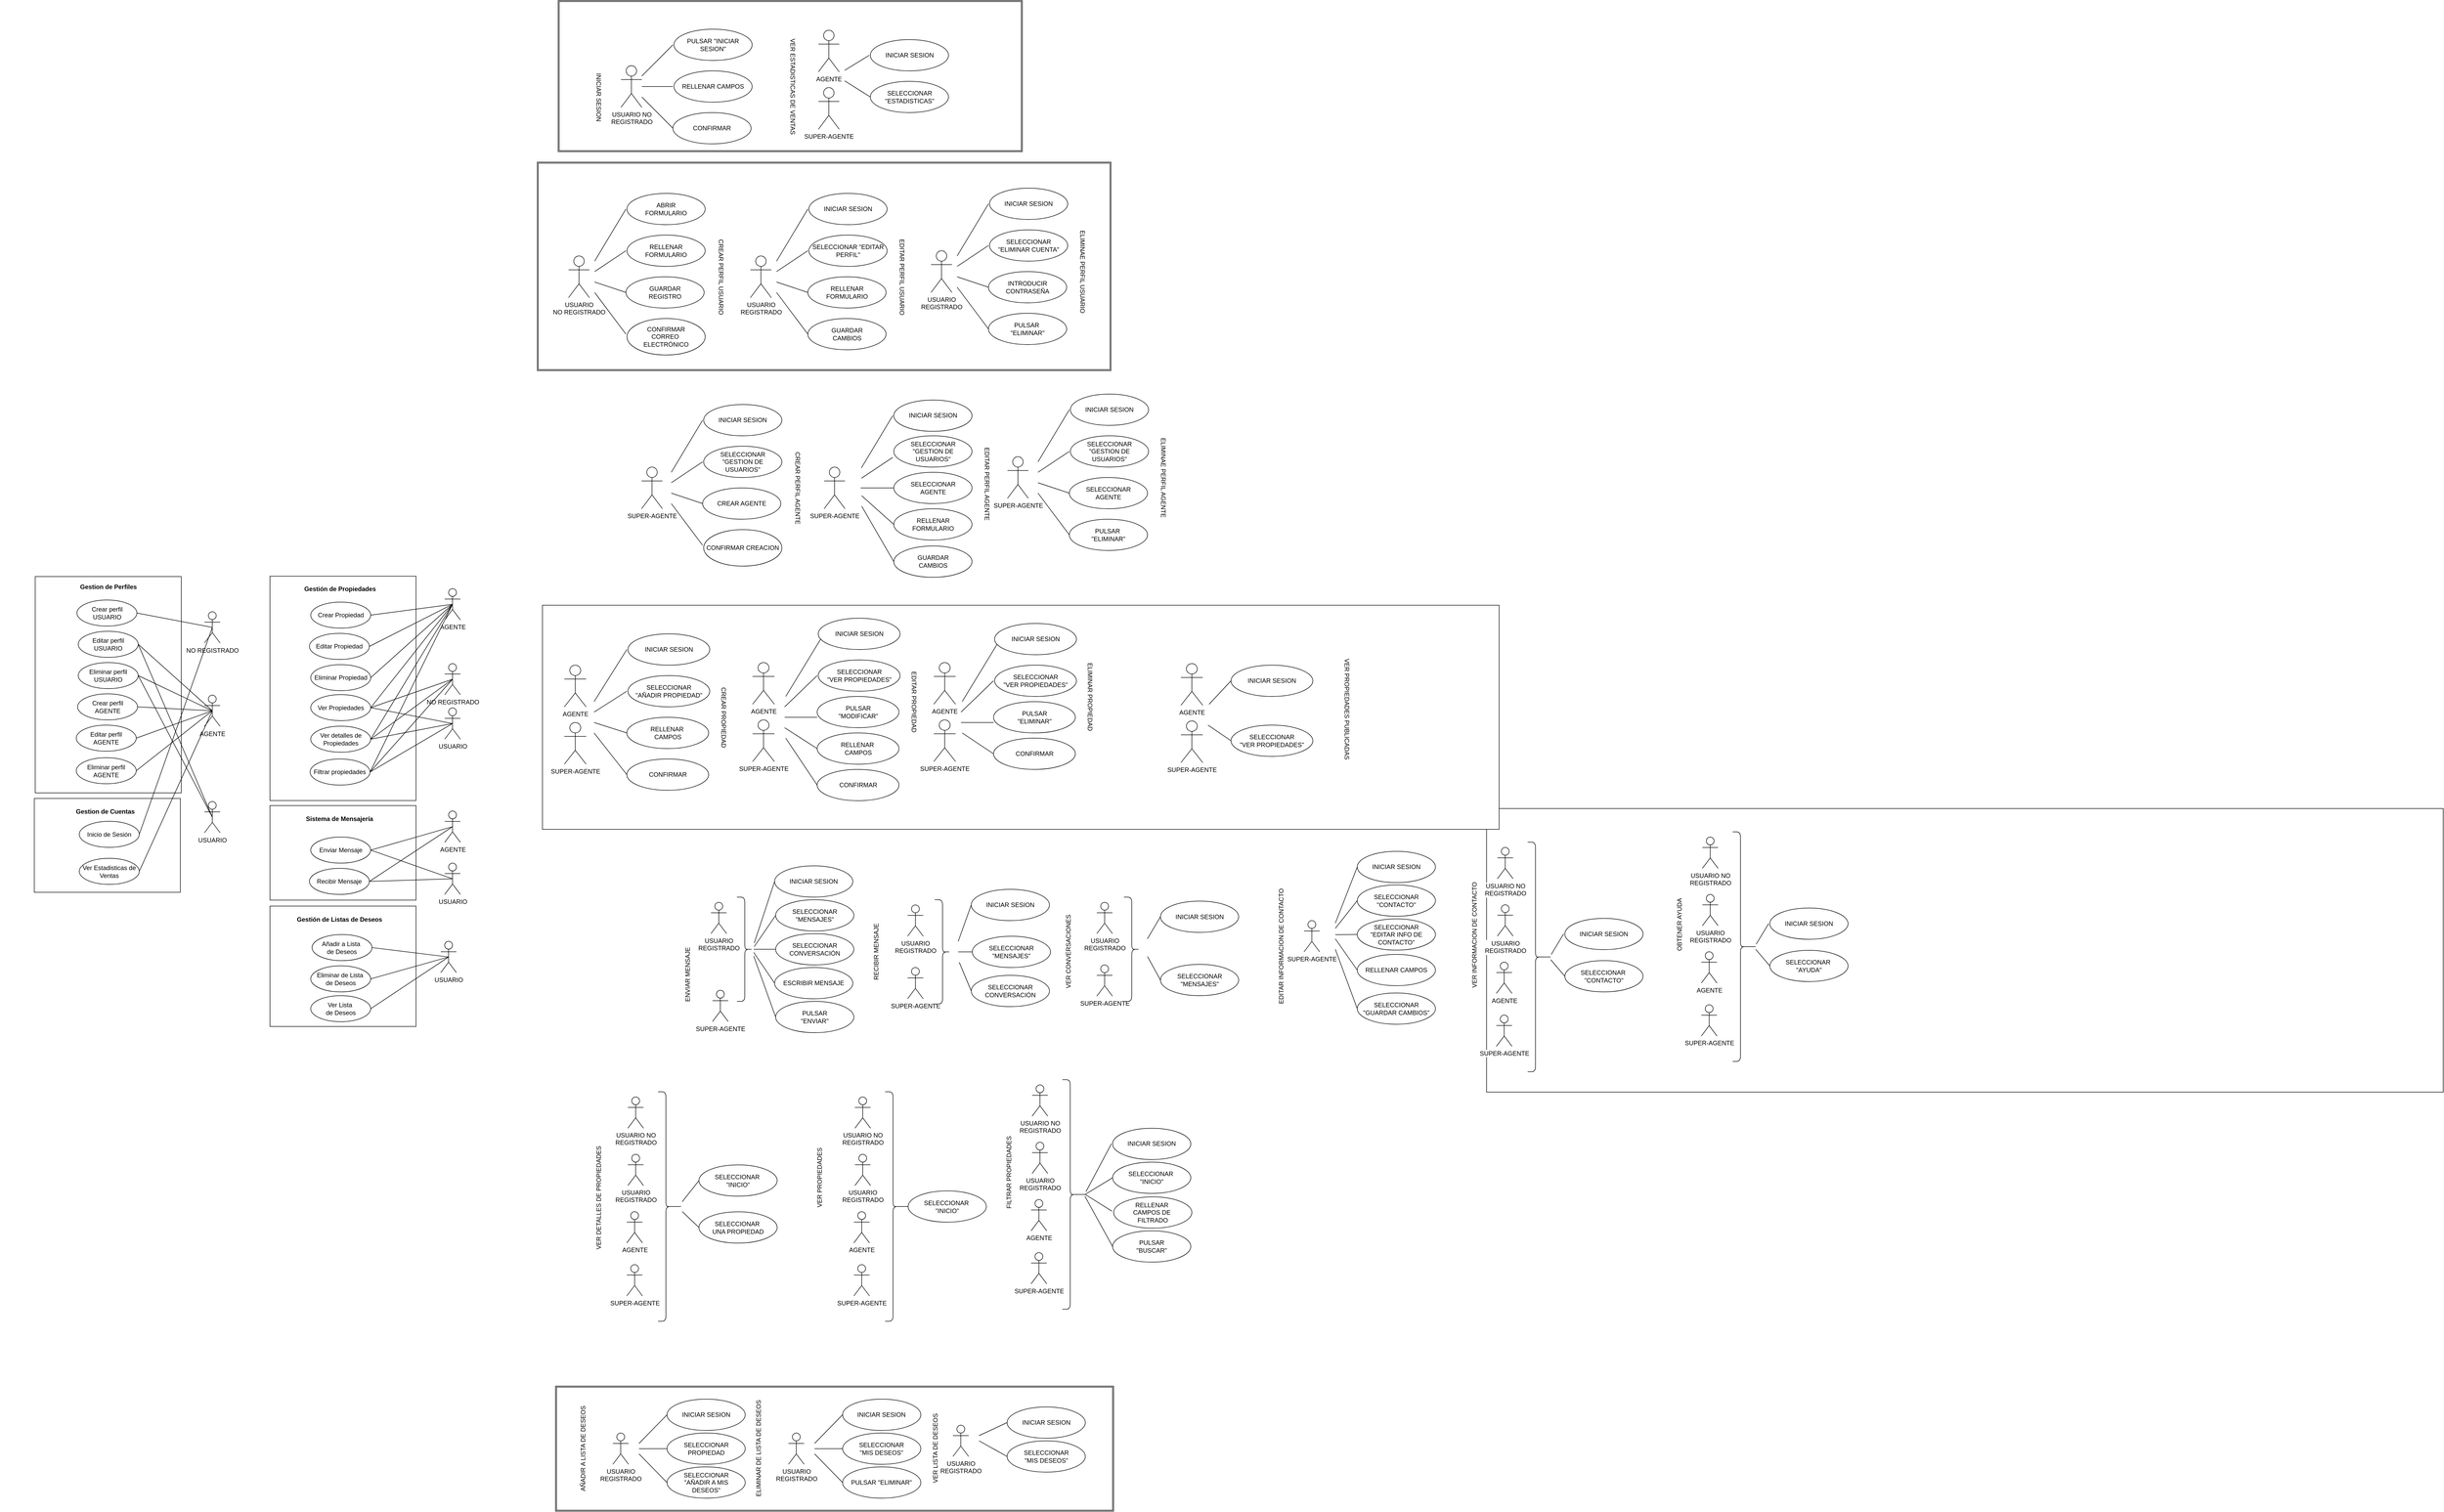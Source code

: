 <mxfile version="12.6.5" type="device"><diagram id="ynk-E4vtfNziUYDBdAYP" name="Page-1"><mxGraphModel dx="1937" dy="157" grid="1" gridSize="10" guides="1" tooltips="1" connect="1" arrows="1" fold="1" page="0" pageScale="1" pageWidth="827" pageHeight="1169" math="0" shadow="0"><root><mxCell id="0"/><mxCell id="1" parent="0"/><mxCell id="n3X11n9N8Bx2KfMp8Eb1-12" value="" style="rounded=0;whiteSpace=wrap;html=1;" vertex="1" parent="1"><mxGeometry x="2140" y="2210" width="1834" height="544" as="geometry"/></mxCell><mxCell id="TwaCMTLnrl5lX4LGQUUo-12" value="" style="rounded=0;whiteSpace=wrap;html=1;" parent="1" vertex="1"><mxGeometry x="330" y="1820" width="1834" height="430" as="geometry"/></mxCell><mxCell id="t_acJLf5edEPsZy-RERW-219" value="" style="shape=ext;double=1;rounded=0;whiteSpace=wrap;html=1;" parent="1" vertex="1"><mxGeometry x="355" y="3318" width="1070" height="240" as="geometry"/></mxCell><mxCell id="t_acJLf5edEPsZy-RERW-179" value="SELECCIONAR&lt;br&gt;PROPIEDAD" style="ellipse;whiteSpace=wrap;html=1;" parent="1" vertex="1"><mxGeometry x="568.75" y="3408" width="150" height="60" as="geometry"/></mxCell><mxCell id="t_acJLf5edEPsZy-RERW-180" value="" style="endArrow=none;html=1;fontStyle=1;exitX=0;exitY=0.5;exitDx=0;exitDy=0;" parent="1" source="t_acJLf5edEPsZy-RERW-179" edge="1"><mxGeometry width="50" height="50" relative="1" as="geometry"><mxPoint x="565" y="3438" as="sourcePoint"/><mxPoint x="515" y="3438" as="targetPoint"/></mxGeometry></mxCell><mxCell id="t_acJLf5edEPsZy-RERW-181" value="AÑADIR A LISTA DE DESEOS" style="text;html=1;align=center;verticalAlign=middle;resizable=0;points=[];autosize=1;rotation=-90;" parent="1" vertex="1"><mxGeometry x="318" y="3428" width="180" height="20" as="geometry"/></mxCell><mxCell id="t_acJLf5edEPsZy-RERW-182" value="SELECCIONAR&lt;br&gt;&quot;AÑADIR A MIS &lt;br&gt;DESEOS&quot;" style="ellipse;whiteSpace=wrap;html=1;" parent="1" vertex="1"><mxGeometry x="568.75" y="3473" width="150" height="60" as="geometry"/></mxCell><mxCell id="t_acJLf5edEPsZy-RERW-183" value="" style="endArrow=none;html=1;fontStyle=1;exitX=0;exitY=0.5;exitDx=0;exitDy=0;" parent="1" source="t_acJLf5edEPsZy-RERW-182" edge="1"><mxGeometry width="50" height="50" relative="1" as="geometry"><mxPoint x="575" y="3498" as="sourcePoint"/><mxPoint x="515" y="3448" as="targetPoint"/></mxGeometry></mxCell><mxCell id="t_acJLf5edEPsZy-RERW-184" value="USUARIO&lt;br&gt;REGISTRADO" style="shape=umlActor;verticalLabelPosition=bottom;labelBackgroundColor=#ffffff;verticalAlign=top;html=1;outlineConnect=0;" parent="1" vertex="1"><mxGeometry x="465" y="3408" width="30" height="60" as="geometry"/></mxCell><mxCell id="t_acJLf5edEPsZy-RERW-201" value="INICIAR SESION" style="ellipse;whiteSpace=wrap;html=1;" parent="1" vertex="1"><mxGeometry x="568.75" y="3343" width="150" height="60" as="geometry"/></mxCell><mxCell id="t_acJLf5edEPsZy-RERW-202" value="" style="endArrow=none;html=1;fontStyle=1;exitX=0;exitY=0.5;exitDx=0;exitDy=0;" parent="1" source="t_acJLf5edEPsZy-RERW-201" edge="1"><mxGeometry width="50" height="50" relative="1" as="geometry"><mxPoint x="578.75" y="3513.0" as="sourcePoint"/><mxPoint x="515" y="3428" as="targetPoint"/></mxGeometry></mxCell><mxCell id="t_acJLf5edEPsZy-RERW-203" value="SELECCIONAR&lt;br&gt;&quot;MIS DESEOS&quot;" style="ellipse;whiteSpace=wrap;html=1;" parent="1" vertex="1"><mxGeometry x="905.38" y="3408" width="150" height="60" as="geometry"/></mxCell><mxCell id="t_acJLf5edEPsZy-RERW-204" value="" style="endArrow=none;html=1;fontStyle=1;exitX=0;exitY=0.5;exitDx=0;exitDy=0;" parent="1" source="t_acJLf5edEPsZy-RERW-203" edge="1"><mxGeometry width="50" height="50" relative="1" as="geometry"><mxPoint x="901.63" y="3438" as="sourcePoint"/><mxPoint x="851.63" y="3438" as="targetPoint"/></mxGeometry></mxCell><mxCell id="t_acJLf5edEPsZy-RERW-205" value="ELIMINAR DE LISTA DE DESEOS" style="text;html=1;align=center;verticalAlign=middle;resizable=0;points=[];autosize=1;rotation=-90;" parent="1" vertex="1"><mxGeometry x="644.63" y="3428" width="200" height="20" as="geometry"/></mxCell><mxCell id="t_acJLf5edEPsZy-RERW-206" value="PULSAR &quot;ELIMINAR&quot;" style="ellipse;whiteSpace=wrap;html=1;" parent="1" vertex="1"><mxGeometry x="905.38" y="3473" width="150" height="60" as="geometry"/></mxCell><mxCell id="t_acJLf5edEPsZy-RERW-207" value="" style="endArrow=none;html=1;fontStyle=1;exitX=0;exitY=0.5;exitDx=0;exitDy=0;" parent="1" source="t_acJLf5edEPsZy-RERW-206" edge="1"><mxGeometry width="50" height="50" relative="1" as="geometry"><mxPoint x="911.63" y="3498" as="sourcePoint"/><mxPoint x="851.63" y="3448" as="targetPoint"/></mxGeometry></mxCell><mxCell id="t_acJLf5edEPsZy-RERW-208" value="USUARIO&lt;br&gt;REGISTRADO" style="shape=umlActor;verticalLabelPosition=bottom;labelBackgroundColor=#ffffff;verticalAlign=top;html=1;outlineConnect=0;" parent="1" vertex="1"><mxGeometry x="801.63" y="3408" width="30" height="60" as="geometry"/></mxCell><mxCell id="t_acJLf5edEPsZy-RERW-209" value="INICIAR SESION" style="ellipse;whiteSpace=wrap;html=1;" parent="1" vertex="1"><mxGeometry x="905.38" y="3343" width="150" height="60" as="geometry"/></mxCell><mxCell id="t_acJLf5edEPsZy-RERW-210" value="" style="endArrow=none;html=1;fontStyle=1;exitX=0;exitY=0.5;exitDx=0;exitDy=0;" parent="1" source="t_acJLf5edEPsZy-RERW-209" edge="1"><mxGeometry width="50" height="50" relative="1" as="geometry"><mxPoint x="915.38" y="3513.0" as="sourcePoint"/><mxPoint x="851.63" y="3428" as="targetPoint"/></mxGeometry></mxCell><mxCell id="t_acJLf5edEPsZy-RERW-211" value="SELECCIONAR&lt;br&gt;&quot;MIS DESEOS&quot;" style="ellipse;whiteSpace=wrap;html=1;" parent="1" vertex="1"><mxGeometry x="1220.75" y="3423" width="150" height="60" as="geometry"/></mxCell><mxCell id="t_acJLf5edEPsZy-RERW-212" value="" style="endArrow=none;html=1;fontStyle=1;exitX=0;exitY=0.5;exitDx=0;exitDy=0;" parent="1" source="t_acJLf5edEPsZy-RERW-211" edge="1"><mxGeometry width="50" height="50" relative="1" as="geometry"><mxPoint x="1217" y="3423" as="sourcePoint"/><mxPoint x="1167" y="3423" as="targetPoint"/></mxGeometry></mxCell><mxCell id="t_acJLf5edEPsZy-RERW-215" value="USUARIO&lt;br&gt;REGISTRADO" style="shape=umlActor;verticalLabelPosition=bottom;labelBackgroundColor=#ffffff;verticalAlign=top;html=1;outlineConnect=0;" parent="1" vertex="1"><mxGeometry x="1117" y="3393" width="30" height="60" as="geometry"/></mxCell><mxCell id="t_acJLf5edEPsZy-RERW-216" value="INICIAR SESION" style="ellipse;whiteSpace=wrap;html=1;" parent="1" vertex="1"><mxGeometry x="1220.75" y="3358" width="150" height="60" as="geometry"/></mxCell><mxCell id="t_acJLf5edEPsZy-RERW-217" value="" style="endArrow=none;html=1;fontStyle=1;exitX=0;exitY=0.5;exitDx=0;exitDy=0;" parent="1" source="t_acJLf5edEPsZy-RERW-216" edge="1"><mxGeometry width="50" height="50" relative="1" as="geometry"><mxPoint x="1230.75" y="3498.0" as="sourcePoint"/><mxPoint x="1167" y="3413" as="targetPoint"/></mxGeometry></mxCell><mxCell id="t_acJLf5edEPsZy-RERW-218" value="VER LISTA DE DESEOS" style="text;html=1;align=center;verticalAlign=middle;resizable=0;points=[];autosize=1;rotation=-90;" parent="1" vertex="1"><mxGeometry x="1008.5" y="3428" width="150" height="20" as="geometry"/></mxCell><mxCell id="t_acJLf5edEPsZy-RERW-222" value="" style="group" parent="1" vertex="1" connectable="0"><mxGeometry x="360" y="660" width="890" height="290" as="geometry"/></mxCell><mxCell id="t_acJLf5edEPsZy-RERW-198" value="" style="shape=ext;double=1;rounded=0;whiteSpace=wrap;html=1;" parent="t_acJLf5edEPsZy-RERW-222" vertex="1"><mxGeometry width="890" height="290" as="geometry"/></mxCell><mxCell id="t_acJLf5edEPsZy-RERW-61" value="USUARIO NO&lt;br&gt;REGISTRADO" style="shape=umlActor;verticalLabelPosition=bottom;labelBackgroundColor=#ffffff;verticalAlign=top;html=1;outlineConnect=0;" parent="t_acJLf5edEPsZy-RERW-222" vertex="1"><mxGeometry x="120.5" y="125" width="40" height="80" as="geometry"/></mxCell><mxCell id="t_acJLf5edEPsZy-RERW-62" value="" style="endArrow=none;html=1;entryX=0;entryY=0.5;entryDx=0;entryDy=0;" parent="t_acJLf5edEPsZy-RERW-222" source="t_acJLf5edEPsZy-RERW-61" edge="1"><mxGeometry width="50" height="50" relative="1" as="geometry"><mxPoint x="160" y="185" as="sourcePoint"/><mxPoint x="220" y="85" as="targetPoint"/></mxGeometry></mxCell><mxCell id="t_acJLf5edEPsZy-RERW-63" value="" style="endArrow=none;html=1;entryX=0;entryY=0.5;entryDx=0;entryDy=0;" parent="t_acJLf5edEPsZy-RERW-222" edge="1"><mxGeometry width="50" height="50" relative="1" as="geometry"><mxPoint x="160.5" y="165" as="sourcePoint"/><mxPoint x="220" y="165" as="targetPoint"/></mxGeometry></mxCell><mxCell id="t_acJLf5edEPsZy-RERW-64" value="" style="endArrow=none;html=1;exitX=0;exitY=0.5;exitDx=0;exitDy=0;" parent="t_acJLf5edEPsZy-RERW-222" target="t_acJLf5edEPsZy-RERW-61" edge="1"><mxGeometry width="50" height="50" relative="1" as="geometry"><mxPoint x="220" y="245" as="sourcePoint"/><mxPoint x="160" y="225" as="targetPoint"/></mxGeometry></mxCell><mxCell id="t_acJLf5edEPsZy-RERW-65" value="CONFIRMAR" style="ellipse;whiteSpace=wrap;html=1;" parent="t_acJLf5edEPsZy-RERW-222" vertex="1"><mxGeometry x="220" y="215" width="150" height="60" as="geometry"/></mxCell><mxCell id="t_acJLf5edEPsZy-RERW-66" value="RELLENAR CAMPOS" style="ellipse;whiteSpace=wrap;html=1;" parent="t_acJLf5edEPsZy-RERW-222" vertex="1"><mxGeometry x="222" y="135" width="150" height="60" as="geometry"/></mxCell><mxCell id="t_acJLf5edEPsZy-RERW-67" value="PULSAR &quot;INICIAR SESION&quot;" style="ellipse;whiteSpace=wrap;html=1;" parent="t_acJLf5edEPsZy-RERW-222" vertex="1"><mxGeometry x="222" y="55" width="150" height="60" as="geometry"/></mxCell><mxCell id="t_acJLf5edEPsZy-RERW-68" value="INICIAR SESION" style="text;html=1;align=center;verticalAlign=middle;resizable=0;points=[];autosize=1;rotation=90;" parent="t_acJLf5edEPsZy-RERW-222" vertex="1"><mxGeometry x="22.5" y="175" width="110" height="20" as="geometry"/></mxCell><mxCell id="t_acJLf5edEPsZy-RERW-70" value="" style="endArrow=none;html=1;entryX=0;entryY=0.5;entryDx=0;entryDy=0;" parent="t_acJLf5edEPsZy-RERW-222" edge="1"><mxGeometry width="50" height="50" relative="1" as="geometry"><mxPoint x="549.25" y="134" as="sourcePoint"/><mxPoint x="596.5" y="105" as="targetPoint"/></mxGeometry></mxCell><mxCell id="t_acJLf5edEPsZy-RERW-71" value="" style="endArrow=none;html=1;exitX=0;exitY=0.5;exitDx=0;exitDy=0;" parent="t_acJLf5edEPsZy-RERW-222" source="t_acJLf5edEPsZy-RERW-72" edge="1"><mxGeometry width="50" height="50" relative="1" as="geometry"><mxPoint x="713.25" y="125.001" as="sourcePoint"/><mxPoint x="549.25" y="154" as="targetPoint"/></mxGeometry></mxCell><mxCell id="t_acJLf5edEPsZy-RERW-72" value="SELECCIONAR&lt;br&gt;&quot;ESTADISTICAS&quot;" style="ellipse;whiteSpace=wrap;html=1;" parent="t_acJLf5edEPsZy-RERW-222" vertex="1"><mxGeometry x="598.5" y="155" width="150" height="60" as="geometry"/></mxCell><mxCell id="t_acJLf5edEPsZy-RERW-73" value="INICIAR SESION" style="ellipse;whiteSpace=wrap;html=1;" parent="t_acJLf5edEPsZy-RERW-222" vertex="1"><mxGeometry x="598.5" y="75" width="150" height="60" as="geometry"/></mxCell><mxCell id="t_acJLf5edEPsZy-RERW-74" value="VER ESTADISTICAS DE VENTAS" style="text;html=1;align=center;verticalAlign=middle;resizable=0;points=[];autosize=1;rotation=90;" parent="t_acJLf5edEPsZy-RERW-222" vertex="1"><mxGeometry x="349.25" y="155" width="200" height="20" as="geometry"/></mxCell><mxCell id="HQGgqYs-5CL_A4bf1Nvy-16" value="SUPER-AGENTE" style="shape=umlActor;verticalLabelPosition=bottom;labelBackgroundColor=#ffffff;verticalAlign=top;html=1;outlineConnect=0;" parent="t_acJLf5edEPsZy-RERW-222" vertex="1"><mxGeometry x="499" y="167" width="40" height="80" as="geometry"/></mxCell><mxCell id="HQGgqYs-5CL_A4bf1Nvy-17" value="AGENTE" style="shape=umlActor;verticalLabelPosition=bottom;labelBackgroundColor=#ffffff;verticalAlign=top;html=1;outlineConnect=0;" parent="t_acJLf5edEPsZy-RERW-222" vertex="1"><mxGeometry x="499" y="57" width="40" height="80" as="geometry"/></mxCell><mxCell id="t_acJLf5edEPsZy-RERW-257" value="" style="group" parent="1" vertex="1" connectable="0"><mxGeometry x="320" y="970" width="1130" height="400" as="geometry"/></mxCell><mxCell id="t_acJLf5edEPsZy-RERW-256" value="" style="shape=ext;double=1;rounded=0;whiteSpace=wrap;html=1;" parent="t_acJLf5edEPsZy-RERW-257" vertex="1"><mxGeometry width="1100" height="400" as="geometry"/></mxCell><mxCell id="t_acJLf5edEPsZy-RERW-1" value="CONFIRMAR&lt;br&gt;CORREO&amp;nbsp;&lt;br&gt;ELECTRÓNICO" style="ellipse;whiteSpace=wrap;html=1;" parent="t_acJLf5edEPsZy-RERW-257" vertex="1"><mxGeometry x="172" y="300" width="150" height="70" as="geometry"/></mxCell><mxCell id="t_acJLf5edEPsZy-RERW-2" value="USUARIO&lt;br&gt;REGISTRADO" style="shape=umlActor;verticalLabelPosition=bottom;labelBackgroundColor=#ffffff;verticalAlign=top;html=1;outlineConnect=0;" parent="t_acJLf5edEPsZy-RERW-257" vertex="1"><mxGeometry x="408.75" y="180" width="40" height="80" as="geometry"/></mxCell><mxCell id="t_acJLf5edEPsZy-RERW-3" value="" style="endArrow=none;html=1;entryX=0;entryY=0.5;entryDx=0;entryDy=0;" parent="t_acJLf5edEPsZy-RERW-257" edge="1"><mxGeometry width="50" height="50" relative="1" as="geometry"><mxPoint x="458.75" y="190" as="sourcePoint"/><mxPoint x="518.75" y="90" as="targetPoint"/></mxGeometry></mxCell><mxCell id="t_acJLf5edEPsZy-RERW-4" value="" style="endArrow=none;html=1;entryX=0;entryY=0.5;entryDx=0;entryDy=0;" parent="t_acJLf5edEPsZy-RERW-257" edge="1"><mxGeometry width="50" height="50" relative="1" as="geometry"><mxPoint x="458.75" y="210" as="sourcePoint"/><mxPoint x="518.75" y="170" as="targetPoint"/></mxGeometry></mxCell><mxCell id="t_acJLf5edEPsZy-RERW-5" value="" style="endArrow=none;html=1;exitX=0;exitY=0.5;exitDx=0;exitDy=0;" parent="t_acJLf5edEPsZy-RERW-257" edge="1"><mxGeometry width="50" height="50" relative="1" as="geometry"><mxPoint x="518.75" y="250" as="sourcePoint"/><mxPoint x="458.75" y="230" as="targetPoint"/></mxGeometry></mxCell><mxCell id="t_acJLf5edEPsZy-RERW-6" value="RELLENAR&lt;br&gt;FORMULARIO" style="ellipse;whiteSpace=wrap;html=1;" parent="t_acJLf5edEPsZy-RERW-257" vertex="1"><mxGeometry x="518.75" y="220" width="150" height="60" as="geometry"/></mxCell><mxCell id="t_acJLf5edEPsZy-RERW-7" value="SELECCIONAR &quot;EDITAR PERFIL&quot;" style="ellipse;whiteSpace=wrap;html=1;" parent="t_acJLf5edEPsZy-RERW-257" vertex="1"><mxGeometry x="520.75" y="140" width="150" height="60" as="geometry"/></mxCell><mxCell id="t_acJLf5edEPsZy-RERW-8" value="INICIAR SESION" style="ellipse;whiteSpace=wrap;html=1;" parent="t_acJLf5edEPsZy-RERW-257" vertex="1"><mxGeometry x="520.75" y="60" width="150" height="60" as="geometry"/></mxCell><mxCell id="t_acJLf5edEPsZy-RERW-9" value="GUARDAR&lt;br&gt;CAMBIOS" style="ellipse;whiteSpace=wrap;html=1;" parent="t_acJLf5edEPsZy-RERW-257" vertex="1"><mxGeometry x="518.75" y="300" width="150" height="60" as="geometry"/></mxCell><mxCell id="t_acJLf5edEPsZy-RERW-10" value="" style="endArrow=none;html=1;exitX=0;exitY=0.5;exitDx=0;exitDy=0;" parent="t_acJLf5edEPsZy-RERW-257" source="t_acJLf5edEPsZy-RERW-9" edge="1"><mxGeometry width="50" height="50" relative="1" as="geometry"><mxPoint x="528.75" y="260" as="sourcePoint"/><mxPoint x="458.75" y="250" as="targetPoint"/></mxGeometry></mxCell><mxCell id="t_acJLf5edEPsZy-RERW-11" value="RELLENAR&lt;br&gt;FORMULARIO" style="ellipse;whiteSpace=wrap;html=1;" parent="t_acJLf5edEPsZy-RERW-257" vertex="1"><mxGeometry x="172" y="140" width="150" height="60" as="geometry"/></mxCell><mxCell id="t_acJLf5edEPsZy-RERW-12" value="ABRIR&lt;br&gt;FORMULARIO" style="ellipse;whiteSpace=wrap;html=1;" parent="t_acJLf5edEPsZy-RERW-257" vertex="1"><mxGeometry x="172" y="60" width="150" height="60" as="geometry"/></mxCell><mxCell id="t_acJLf5edEPsZy-RERW-13" value="USUARIO&lt;br&gt;NO REGISTRADO" style="shape=umlActor;verticalLabelPosition=bottom;labelBackgroundColor=#ffffff;verticalAlign=top;html=1;outlineConnect=0;" parent="t_acJLf5edEPsZy-RERW-257" vertex="1"><mxGeometry x="60" y="180" width="40" height="80" as="geometry"/></mxCell><mxCell id="t_acJLf5edEPsZy-RERW-14" value="" style="endArrow=none;html=1;entryX=0;entryY=0.5;entryDx=0;entryDy=0;" parent="t_acJLf5edEPsZy-RERW-257" edge="1"><mxGeometry width="50" height="50" relative="1" as="geometry"><mxPoint x="110" y="190" as="sourcePoint"/><mxPoint x="170" y="90" as="targetPoint"/></mxGeometry></mxCell><mxCell id="t_acJLf5edEPsZy-RERW-15" value="" style="endArrow=none;html=1;entryX=0;entryY=0.5;entryDx=0;entryDy=0;" parent="t_acJLf5edEPsZy-RERW-257" edge="1"><mxGeometry width="50" height="50" relative="1" as="geometry"><mxPoint x="110" y="210" as="sourcePoint"/><mxPoint x="170" y="170" as="targetPoint"/></mxGeometry></mxCell><mxCell id="t_acJLf5edEPsZy-RERW-16" value="" style="endArrow=none;html=1;exitX=0;exitY=0.5;exitDx=0;exitDy=0;" parent="t_acJLf5edEPsZy-RERW-257" edge="1"><mxGeometry width="50" height="50" relative="1" as="geometry"><mxPoint x="170" y="250" as="sourcePoint"/><mxPoint x="110" y="230" as="targetPoint"/></mxGeometry></mxCell><mxCell id="t_acJLf5edEPsZy-RERW-17" value="GUARDAR&lt;br&gt;REGISTRO" style="ellipse;whiteSpace=wrap;html=1;" parent="t_acJLf5edEPsZy-RERW-257" vertex="1"><mxGeometry x="170" y="220" width="150" height="60" as="geometry"/></mxCell><mxCell id="t_acJLf5edEPsZy-RERW-18" value="" style="endArrow=none;html=1;exitX=0;exitY=0.5;exitDx=0;exitDy=0;" parent="t_acJLf5edEPsZy-RERW-257" edge="1"><mxGeometry width="50" height="50" relative="1" as="geometry"><mxPoint x="170.0" y="330" as="sourcePoint"/><mxPoint x="110" y="250" as="targetPoint"/></mxGeometry></mxCell><mxCell id="t_acJLf5edEPsZy-RERW-19" value="CREAR PERFIL USUARIO" style="text;html=1;align=center;verticalAlign=middle;resizable=0;points=[];autosize=1;rotation=90;" parent="t_acJLf5edEPsZy-RERW-257" vertex="1"><mxGeometry x="272" y="210" width="160" height="20" as="geometry"/></mxCell><mxCell id="t_acJLf5edEPsZy-RERW-20" value="EDITAR PERFIL USUARIO" style="text;html=1;align=center;verticalAlign=middle;resizable=0;points=[];autosize=1;rotation=90;" parent="t_acJLf5edEPsZy-RERW-257" vertex="1"><mxGeometry x="618.75" y="210" width="160" height="20" as="geometry"/></mxCell><mxCell id="t_acJLf5edEPsZy-RERW-21" value="USUARIO&lt;br&gt;REGISTRADO" style="shape=umlActor;verticalLabelPosition=bottom;labelBackgroundColor=#ffffff;verticalAlign=top;html=1;outlineConnect=0;" parent="t_acJLf5edEPsZy-RERW-257" vertex="1"><mxGeometry x="755" y="170" width="40" height="80" as="geometry"/></mxCell><mxCell id="t_acJLf5edEPsZy-RERW-22" value="" style="endArrow=none;html=1;entryX=0;entryY=0.5;entryDx=0;entryDy=0;" parent="t_acJLf5edEPsZy-RERW-257" edge="1"><mxGeometry width="50" height="50" relative="1" as="geometry"><mxPoint x="805" y="180" as="sourcePoint"/><mxPoint x="865" y="80" as="targetPoint"/></mxGeometry></mxCell><mxCell id="t_acJLf5edEPsZy-RERW-23" value="" style="endArrow=none;html=1;entryX=0;entryY=0.5;entryDx=0;entryDy=0;" parent="t_acJLf5edEPsZy-RERW-257" edge="1"><mxGeometry width="50" height="50" relative="1" as="geometry"><mxPoint x="805" y="200" as="sourcePoint"/><mxPoint x="865" y="160" as="targetPoint"/></mxGeometry></mxCell><mxCell id="t_acJLf5edEPsZy-RERW-24" value="" style="endArrow=none;html=1;exitX=0;exitY=0.5;exitDx=0;exitDy=0;" parent="t_acJLf5edEPsZy-RERW-257" edge="1"><mxGeometry width="50" height="50" relative="1" as="geometry"><mxPoint x="865" y="240" as="sourcePoint"/><mxPoint x="805" y="220" as="targetPoint"/></mxGeometry></mxCell><mxCell id="t_acJLf5edEPsZy-RERW-25" value="INTRODUCIR CONTRASEÑA" style="ellipse;whiteSpace=wrap;html=1;" parent="t_acJLf5edEPsZy-RERW-257" vertex="1"><mxGeometry x="865" y="210" width="150" height="60" as="geometry"/></mxCell><mxCell id="t_acJLf5edEPsZy-RERW-26" value="SELECCIONAR&lt;br&gt;&quot;ELIMINAR CUENTA&quot;" style="ellipse;whiteSpace=wrap;html=1;" parent="t_acJLf5edEPsZy-RERW-257" vertex="1"><mxGeometry x="867" y="130" width="150" height="60" as="geometry"/></mxCell><mxCell id="t_acJLf5edEPsZy-RERW-27" value="INICIAR SESION" style="ellipse;whiteSpace=wrap;html=1;" parent="t_acJLf5edEPsZy-RERW-257" vertex="1"><mxGeometry x="867" y="50" width="150" height="60" as="geometry"/></mxCell><mxCell id="t_acJLf5edEPsZy-RERW-28" value="PULSAR&amp;nbsp;&lt;br&gt;&quot;ELIMINAR&quot;" style="ellipse;whiteSpace=wrap;html=1;" parent="t_acJLf5edEPsZy-RERW-257" vertex="1"><mxGeometry x="865" y="290" width="150" height="60" as="geometry"/></mxCell><mxCell id="t_acJLf5edEPsZy-RERW-29" value="" style="endArrow=none;html=1;exitX=0;exitY=0.5;exitDx=0;exitDy=0;" parent="t_acJLf5edEPsZy-RERW-257" source="t_acJLf5edEPsZy-RERW-28" edge="1"><mxGeometry width="50" height="50" relative="1" as="geometry"><mxPoint x="875" y="250" as="sourcePoint"/><mxPoint x="805" y="240" as="targetPoint"/></mxGeometry></mxCell><mxCell id="t_acJLf5edEPsZy-RERW-30" value="ELIMINAE PERFIL USUARIO" style="text;html=1;align=center;verticalAlign=middle;resizable=0;points=[];autosize=1;rotation=90;" parent="t_acJLf5edEPsZy-RERW-257" vertex="1"><mxGeometry x="960" y="200" width="170" height="20" as="geometry"/></mxCell><mxCell id="dr6DuWOi00GdL3CCAcYX-1" value="" style="group" parent="1" vertex="1" connectable="0"><mxGeometry x="-710" y="1760" width="422" height="496.5" as="geometry"/></mxCell><mxCell id="dr6DuWOi00GdL3CCAcYX-2" value="" style="rounded=0;whiteSpace=wrap;html=1;rotation=90;" parent="dr6DuWOi00GdL3CCAcYX-1" vertex="1"><mxGeometry y="72.5" width="415" height="280" as="geometry"/></mxCell><mxCell id="dr6DuWOi00GdL3CCAcYX-3" value="&lt;b&gt;Gestion de Perfiles&lt;/b&gt;" style="text;html=1;strokeColor=none;fillColor=none;align=center;verticalAlign=middle;whiteSpace=wrap;rounded=0;" parent="dr6DuWOi00GdL3CCAcYX-1" vertex="1"><mxGeometry x="92.5" width="230" height="50" as="geometry"/></mxCell><mxCell id="dr6DuWOi00GdL3CCAcYX-4" value="Crear perfil&lt;br&gt;USUARIO" style="ellipse;whiteSpace=wrap;html=1;" parent="dr6DuWOi00GdL3CCAcYX-1" vertex="1"><mxGeometry x="147.5" y="50" width="115" height="50" as="geometry"/></mxCell><mxCell id="dr6DuWOi00GdL3CCAcYX-5" value="Editar perfil&lt;br&gt;USUARIO" style="ellipse;whiteSpace=wrap;html=1;" parent="dr6DuWOi00GdL3CCAcYX-1" vertex="1"><mxGeometry x="150" y="110" width="115" height="50" as="geometry"/></mxCell><mxCell id="dr6DuWOi00GdL3CCAcYX-6" value="Eliminar perfil&lt;br&gt;USUARIO" style="ellipse;whiteSpace=wrap;html=1;" parent="dr6DuWOi00GdL3CCAcYX-1" vertex="1"><mxGeometry x="150" y="170" width="115" height="50" as="geometry"/></mxCell><mxCell id="dr6DuWOi00GdL3CCAcYX-7" value="Crear perfil&lt;br&gt;AGENTE" style="ellipse;whiteSpace=wrap;html=1;" parent="dr6DuWOi00GdL3CCAcYX-1" vertex="1"><mxGeometry x="148.75" y="230" width="115" height="50" as="geometry"/></mxCell><mxCell id="dr6DuWOi00GdL3CCAcYX-8" value="Editar perfil&lt;br&gt;AGENTE" style="ellipse;whiteSpace=wrap;html=1;" parent="dr6DuWOi00GdL3CCAcYX-1" vertex="1"><mxGeometry x="146.25" y="290" width="115" height="50" as="geometry"/></mxCell><mxCell id="dr6DuWOi00GdL3CCAcYX-9" value="Eliminar perfil&lt;br&gt;AGENTE" style="ellipse;whiteSpace=wrap;html=1;" parent="dr6DuWOi00GdL3CCAcYX-1" vertex="1"><mxGeometry x="146.25" y="352.5" width="115" height="50" as="geometry"/></mxCell><mxCell id="dr6DuWOi00GdL3CCAcYX-10" value="USUARIO" style="shape=umlActor;verticalLabelPosition=bottom;labelBackgroundColor=#ffffff;verticalAlign=top;html=1;outlineConnect=0;" parent="dr6DuWOi00GdL3CCAcYX-1" vertex="1"><mxGeometry x="392" y="436.5" width="30" height="60" as="geometry"/></mxCell><mxCell id="dr6DuWOi00GdL3CCAcYX-11" value="NO REGISTRADO" style="shape=umlActor;verticalLabelPosition=bottom;labelBackgroundColor=#ffffff;verticalAlign=top;html=1;outlineConnect=0;" parent="dr6DuWOi00GdL3CCAcYX-1" vertex="1"><mxGeometry x="392" y="72.5" width="30" height="60" as="geometry"/></mxCell><mxCell id="dr6DuWOi00GdL3CCAcYX-12" value="AGENTE" style="shape=umlActor;verticalLabelPosition=bottom;labelBackgroundColor=#ffffff;verticalAlign=top;html=1;outlineConnect=0;" parent="dr6DuWOi00GdL3CCAcYX-1" vertex="1"><mxGeometry x="392" y="232.5" width="30" height="60" as="geometry"/></mxCell><mxCell id="dr6DuWOi00GdL3CCAcYX-13" value="" style="endArrow=none;html=1;exitX=0.5;exitY=0.5;exitDx=0;exitDy=0;exitPerimeter=0;entryX=1;entryY=0.5;entryDx=0;entryDy=0;" parent="dr6DuWOi00GdL3CCAcYX-1" source="dr6DuWOi00GdL3CCAcYX-10" target="dr6DuWOi00GdL3CCAcYX-5" edge="1"><mxGeometry width="50" height="50" relative="1" as="geometry"><mxPoint x="447" y="404" as="sourcePoint"/><mxPoint x="717" y="69" as="targetPoint"/></mxGeometry></mxCell><mxCell id="dr6DuWOi00GdL3CCAcYX-14" value="" style="endArrow=none;html=1;exitX=0.5;exitY=0.5;exitDx=0;exitDy=0;exitPerimeter=0;entryX=1;entryY=0.5;entryDx=0;entryDy=0;" parent="dr6DuWOi00GdL3CCAcYX-1" source="dr6DuWOi00GdL3CCAcYX-10" target="dr6DuWOi00GdL3CCAcYX-6" edge="1"><mxGeometry width="50" height="50" relative="1" as="geometry"><mxPoint x="447" y="404" as="sourcePoint"/><mxPoint x="719.5" y="129" as="targetPoint"/></mxGeometry></mxCell><mxCell id="dr6DuWOi00GdL3CCAcYX-15" value="" style="endArrow=none;html=1;exitX=0.5;exitY=0.5;exitDx=0;exitDy=0;exitPerimeter=0;entryX=1;entryY=0.5;entryDx=0;entryDy=0;" parent="dr6DuWOi00GdL3CCAcYX-1" source="dr6DuWOi00GdL3CCAcYX-11" target="dr6DuWOi00GdL3CCAcYX-4" edge="1"><mxGeometry width="50" height="50" relative="1" as="geometry"><mxPoint x="447" y="404" as="sourcePoint"/><mxPoint x="717" y="499" as="targetPoint"/></mxGeometry></mxCell><mxCell id="dr6DuWOi00GdL3CCAcYX-16" value="" style="endArrow=none;html=1;exitX=0.5;exitY=0.5;exitDx=0;exitDy=0;exitPerimeter=0;entryX=1;entryY=0.5;entryDx=0;entryDy=0;" parent="dr6DuWOi00GdL3CCAcYX-1" source="dr6DuWOi00GdL3CCAcYX-12" target="dr6DuWOi00GdL3CCAcYX-5" edge="1"><mxGeometry width="50" height="50" relative="1" as="geometry"><mxPoint x="997" y="254" as="sourcePoint"/><mxPoint x="832" y="69" as="targetPoint"/></mxGeometry></mxCell><mxCell id="dr6DuWOi00GdL3CCAcYX-17" value="" style="endArrow=none;html=1;exitX=0.5;exitY=0.5;exitDx=0;exitDy=0;exitPerimeter=0;entryX=1;entryY=0.5;entryDx=0;entryDy=0;" parent="dr6DuWOi00GdL3CCAcYX-1" source="dr6DuWOi00GdL3CCAcYX-12" target="dr6DuWOi00GdL3CCAcYX-6" edge="1"><mxGeometry width="50" height="50" relative="1" as="geometry"><mxPoint x="997" y="254" as="sourcePoint"/><mxPoint x="834.5" y="129" as="targetPoint"/></mxGeometry></mxCell><mxCell id="dr6DuWOi00GdL3CCAcYX-18" value="" style="endArrow=none;html=1;entryX=0.5;entryY=0.5;entryDx=0;entryDy=0;entryPerimeter=0;exitX=1;exitY=0.5;exitDx=0;exitDy=0;" parent="dr6DuWOi00GdL3CCAcYX-1" source="dr6DuWOi00GdL3CCAcYX-9" target="dr6DuWOi00GdL3CCAcYX-12" edge="1"><mxGeometry width="50" height="50" relative="1" as="geometry"><mxPoint x="835.75" y="429" as="sourcePoint"/><mxPoint x="997" y="254" as="targetPoint"/></mxGeometry></mxCell><mxCell id="dr6DuWOi00GdL3CCAcYX-19" value="" style="endArrow=none;html=1;entryX=0.5;entryY=0.5;entryDx=0;entryDy=0;entryPerimeter=0;exitX=1;exitY=0.5;exitDx=0;exitDy=0;" parent="dr6DuWOi00GdL3CCAcYX-1" source="dr6DuWOi00GdL3CCAcYX-8" target="dr6DuWOi00GdL3CCAcYX-12" edge="1"><mxGeometry width="50" height="50" relative="1" as="geometry"><mxPoint x="833.25" y="369" as="sourcePoint"/><mxPoint x="997" y="254" as="targetPoint"/></mxGeometry></mxCell><mxCell id="dr6DuWOi00GdL3CCAcYX-20" value="" style="endArrow=none;html=1;entryX=0.5;entryY=0.5;entryDx=0;entryDy=0;entryPerimeter=0;exitX=1;exitY=0.5;exitDx=0;exitDy=0;" parent="dr6DuWOi00GdL3CCAcYX-1" source="dr6DuWOi00GdL3CCAcYX-7" target="dr6DuWOi00GdL3CCAcYX-12" edge="1"><mxGeometry width="50" height="50" relative="1" as="geometry"><mxPoint x="833.25" y="369" as="sourcePoint"/><mxPoint x="1097" y="474" as="targetPoint"/></mxGeometry></mxCell><mxCell id="dr6DuWOi00GdL3CCAcYX-21" value="" style="group" parent="1" vertex="1" connectable="0"><mxGeometry x="-623" y="2137" width="230" height="283.69" as="geometry"/></mxCell><mxCell id="dr6DuWOi00GdL3CCAcYX-22" value="" style="rounded=0;whiteSpace=wrap;html=1;rotation=90;" parent="dr6DuWOi00GdL3CCAcYX-21" vertex="1"><mxGeometry x="28.73" y="3.69" width="180.04" height="280" as="geometry"/></mxCell><mxCell id="dr6DuWOi00GdL3CCAcYX-23" value="Ver Estadisticas de Ventas" style="ellipse;whiteSpace=wrap;html=1;" parent="dr6DuWOi00GdL3CCAcYX-21" vertex="1"><mxGeometry x="65" y="168.5" width="115" height="50" as="geometry"/></mxCell><mxCell id="dr6DuWOi00GdL3CCAcYX-24" value="&lt;b&gt;Gestion de Cuentas&lt;/b&gt;" style="text;html=1;strokeColor=none;fillColor=none;align=center;verticalAlign=middle;whiteSpace=wrap;rounded=0;" parent="dr6DuWOi00GdL3CCAcYX-21" vertex="1"><mxGeometry y="53.67" width="230" height="50" as="geometry"/></mxCell><mxCell id="dr6DuWOi00GdL3CCAcYX-25" value="Inicio de Sesión" style="ellipse;whiteSpace=wrap;html=1;" parent="dr6DuWOi00GdL3CCAcYX-21" vertex="1"><mxGeometry x="65" y="97.5" width="115" height="50" as="geometry"/></mxCell><mxCell id="dr6DuWOi00GdL3CCAcYX-26" value="" style="endArrow=none;html=1;entryX=1;entryY=0.5;entryDx=0;entryDy=0;exitX=0.5;exitY=0.5;exitDx=0;exitDy=0;exitPerimeter=0;" parent="1" source="dr6DuWOi00GdL3CCAcYX-12" target="dr6DuWOi00GdL3CCAcYX-23" edge="1"><mxGeometry width="50" height="50" relative="1" as="geometry"><mxPoint x="-271" y="2079" as="sourcePoint"/><mxPoint x="130.12" y="2581" as="targetPoint"/></mxGeometry></mxCell><mxCell id="dr6DuWOi00GdL3CCAcYX-27" value="" style="group" parent="1" vertex="1" connectable="0"><mxGeometry x="-198" y="1764" width="360.79" height="401" as="geometry"/></mxCell><mxCell id="dr6DuWOi00GdL3CCAcYX-28" value="" style="rounded=0;whiteSpace=wrap;html=1;rotation=90;" parent="dr6DuWOi00GdL3CCAcYX-27" vertex="1"><mxGeometry x="-69.62" y="75.52" width="430.41" height="280" as="geometry"/></mxCell><mxCell id="dr6DuWOi00GdL3CCAcYX-29" value="Crear Propiedad" style="ellipse;whiteSpace=wrap;html=1;" parent="dr6DuWOi00GdL3CCAcYX-27" vertex="1"><mxGeometry x="83.71" y="50" width="115" height="50" as="geometry"/></mxCell><mxCell id="dr6DuWOi00GdL3CCAcYX-30" value="Editar Propiedad" style="ellipse;whiteSpace=wrap;html=1;" parent="dr6DuWOi00GdL3CCAcYX-27" vertex="1"><mxGeometry x="81.21" y="110" width="115" height="50" as="geometry"/></mxCell><mxCell id="dr6DuWOi00GdL3CCAcYX-31" value="Eliminar Propiedad" style="ellipse;whiteSpace=wrap;html=1;" parent="dr6DuWOi00GdL3CCAcYX-27" vertex="1"><mxGeometry x="83.71" y="170" width="115" height="50" as="geometry"/></mxCell><mxCell id="dr6DuWOi00GdL3CCAcYX-32" value="&lt;b&gt;Gestión de Propiedades&lt;/b&gt;" style="text;html=1;strokeColor=none;fillColor=none;align=center;verticalAlign=middle;whiteSpace=wrap;rounded=0;" parent="dr6DuWOi00GdL3CCAcYX-27" vertex="1"><mxGeometry x="24.96" width="230" height="50" as="geometry"/></mxCell><mxCell id="dr6DuWOi00GdL3CCAcYX-33" value="Ver Propiedades" style="ellipse;whiteSpace=wrap;html=1;" parent="dr6DuWOi00GdL3CCAcYX-27" vertex="1"><mxGeometry x="83.71" y="227.5" width="115" height="50" as="geometry"/></mxCell><mxCell id="dr6DuWOi00GdL3CCAcYX-34" value="Ver detalles de&lt;br&gt;Propiedades" style="ellipse;whiteSpace=wrap;html=1;" parent="dr6DuWOi00GdL3CCAcYX-27" vertex="1"><mxGeometry x="83.71" y="288" width="115" height="50" as="geometry"/></mxCell><mxCell id="dr6DuWOi00GdL3CCAcYX-35" value="Filtrar propiedades" style="ellipse;whiteSpace=wrap;html=1;" parent="dr6DuWOi00GdL3CCAcYX-27" vertex="1"><mxGeometry x="82.46" y="351" width="115" height="50" as="geometry"/></mxCell><mxCell id="dr6DuWOi00GdL3CCAcYX-36" value="" style="endArrow=none;html=1;exitX=0.5;exitY=0.5;exitDx=0;exitDy=0;exitPerimeter=0;entryX=1;entryY=0.5;entryDx=0;entryDy=0;" parent="1" source="dr6DuWOi00GdL3CCAcYX-41" target="dr6DuWOi00GdL3CCAcYX-31" edge="1"><mxGeometry width="50" height="50" relative="1" as="geometry"><mxPoint x="177.58" y="1601.5" as="sourcePoint"/><mxPoint x="15.08" y="1596.5" as="targetPoint"/></mxGeometry></mxCell><mxCell id="dr6DuWOi00GdL3CCAcYX-37" value="" style="endArrow=none;html=1;exitX=0.5;exitY=0.5;exitDx=0;exitDy=0;exitPerimeter=0;entryX=1;entryY=0.5;entryDx=0;entryDy=0;" parent="1" source="dr6DuWOi00GdL3CCAcYX-41" target="dr6DuWOi00GdL3CCAcYX-30" edge="1"><mxGeometry width="50" height="50" relative="1" as="geometry"><mxPoint x="177.58" y="1601.5" as="sourcePoint"/><mxPoint x="15.08" y="1716.5" as="targetPoint"/></mxGeometry></mxCell><mxCell id="dr6DuWOi00GdL3CCAcYX-38" value="" style="endArrow=none;html=1;entryX=0.5;entryY=0.5;entryDx=0;entryDy=0;entryPerimeter=0;exitX=1;exitY=0.5;exitDx=0;exitDy=0;" parent="1" source="dr6DuWOi00GdL3CCAcYX-29" target="dr6DuWOi00GdL3CCAcYX-41" edge="1"><mxGeometry width="50" height="50" relative="1" as="geometry"><mxPoint x="-287.42" y="2141.5" as="sourcePoint"/><mxPoint x="-237.42" y="2091.5" as="targetPoint"/></mxGeometry></mxCell><mxCell id="dr6DuWOi00GdL3CCAcYX-39" value="" style="endArrow=none;html=1;exitX=0.5;exitY=0.5;exitDx=0;exitDy=0;exitPerimeter=0;entryX=1;entryY=0.5;entryDx=0;entryDy=0;" parent="1" source="dr6DuWOi00GdL3CCAcYX-42" target="dr6DuWOi00GdL3CCAcYX-33" edge="1"><mxGeometry width="50" height="50" relative="1" as="geometry"><mxPoint x="-372.42" y="1821.5" as="sourcePoint"/><mxPoint x="-102.42" y="2176.5" as="targetPoint"/></mxGeometry></mxCell><mxCell id="dr6DuWOi00GdL3CCAcYX-40" value="" style="endArrow=none;html=1;exitX=0.5;exitY=0.5;exitDx=0;exitDy=0;exitPerimeter=0;entryX=1;entryY=0.5;entryDx=0;entryDy=0;" parent="1" source="dr6DuWOi00GdL3CCAcYX-43" target="dr6DuWOi00GdL3CCAcYX-33" edge="1"><mxGeometry width="50" height="50" relative="1" as="geometry"><mxPoint x="-264.92" y="1742.25" as="sourcePoint"/><mxPoint x="-104.29" y="2026.5" as="targetPoint"/></mxGeometry></mxCell><mxCell id="dr6DuWOi00GdL3CCAcYX-41" value="AGENTE" style="shape=umlActor;verticalLabelPosition=bottom;labelBackgroundColor=#ffffff;verticalAlign=top;html=1;outlineConnect=0;" parent="1" vertex="1"><mxGeometry x="142.58" y="1788.21" width="30" height="60" as="geometry"/></mxCell><mxCell id="dr6DuWOi00GdL3CCAcYX-42" value="NO REGISTRADO" style="shape=umlActor;verticalLabelPosition=bottom;labelBackgroundColor=#ffffff;verticalAlign=top;html=1;outlineConnect=0;" parent="1" vertex="1"><mxGeometry x="142.58" y="1932" width="30" height="60" as="geometry"/></mxCell><mxCell id="dr6DuWOi00GdL3CCAcYX-43" value="USUARIO" style="shape=umlActor;verticalLabelPosition=bottom;labelBackgroundColor=#ffffff;verticalAlign=top;html=1;outlineConnect=0;" parent="1" vertex="1"><mxGeometry x="142.58" y="2017" width="30" height="60" as="geometry"/></mxCell><mxCell id="dr6DuWOi00GdL3CCAcYX-44" value="AGENTE" style="shape=umlActor;verticalLabelPosition=bottom;labelBackgroundColor=#ffffff;verticalAlign=top;html=1;outlineConnect=0;" parent="1" vertex="1"><mxGeometry x="142.58" y="2214.81" width="30" height="60" as="geometry"/></mxCell><mxCell id="dr6DuWOi00GdL3CCAcYX-45" value="" style="rounded=0;whiteSpace=wrap;html=1;rotation=90;" parent="1" vertex="1"><mxGeometry x="-143.09" y="2155" width="181.36" height="280" as="geometry"/></mxCell><mxCell id="dr6DuWOi00GdL3CCAcYX-46" value="Enviar Mensaje" style="ellipse;whiteSpace=wrap;html=1;" parent="1" vertex="1"><mxGeometry x="-114.29" y="2264.81" width="115" height="50" as="geometry"/></mxCell><mxCell id="dr6DuWOi00GdL3CCAcYX-47" value="Recibir Mensaje" style="ellipse;whiteSpace=wrap;html=1;" parent="1" vertex="1"><mxGeometry x="-116.79" y="2324.81" width="115" height="50" as="geometry"/></mxCell><mxCell id="dr6DuWOi00GdL3CCAcYX-48" value="&lt;b&gt;Sistema de Mensajería&lt;/b&gt;" style="text;html=1;strokeColor=none;fillColor=none;align=center;verticalAlign=middle;whiteSpace=wrap;rounded=0;" parent="1" vertex="1"><mxGeometry x="-174.29" y="2204.81" width="230" height="50" as="geometry"/></mxCell><mxCell id="dr6DuWOi00GdL3CCAcYX-49" value="" style="endArrow=none;html=1;exitX=0.5;exitY=0.5;exitDx=0;exitDy=0;exitPerimeter=0;entryX=1;entryY=0.5;entryDx=0;entryDy=0;" parent="1" source="dr6DuWOi00GdL3CCAcYX-44" target="dr6DuWOi00GdL3CCAcYX-47" edge="1"><mxGeometry width="50" height="50" relative="1" as="geometry"><mxPoint x="177.58" y="2052.31" as="sourcePoint"/><mxPoint x="15.08" y="2167.31" as="targetPoint"/></mxGeometry></mxCell><mxCell id="dr6DuWOi00GdL3CCAcYX-50" value="" style="endArrow=none;html=1;entryX=0.5;entryY=0.5;entryDx=0;entryDy=0;entryPerimeter=0;exitX=1;exitY=0.5;exitDx=0;exitDy=0;" parent="1" source="dr6DuWOi00GdL3CCAcYX-46" target="dr6DuWOi00GdL3CCAcYX-44" edge="1"><mxGeometry width="50" height="50" relative="1" as="geometry"><mxPoint x="-287.42" y="2592.31" as="sourcePoint"/><mxPoint x="-237.42" y="2542.31" as="targetPoint"/></mxGeometry></mxCell><mxCell id="dr6DuWOi00GdL3CCAcYX-51" value="" style="endArrow=none;html=1;exitX=0.5;exitY=0.5;exitDx=0;exitDy=0;exitPerimeter=0;entryX=1;entryY=0.5;entryDx=0;entryDy=0;" parent="1" source="dr6DuWOi00GdL3CCAcYX-52" target="dr6DuWOi00GdL3CCAcYX-46" edge="1"><mxGeometry width="50" height="50" relative="1" as="geometry"><mxPoint x="-264.92" y="2193.06" as="sourcePoint"/><mxPoint x="-104.29" y="2477.31" as="targetPoint"/></mxGeometry></mxCell><mxCell id="dr6DuWOi00GdL3CCAcYX-52" value="USUARIO" style="shape=umlActor;verticalLabelPosition=bottom;labelBackgroundColor=#ffffff;verticalAlign=top;html=1;outlineConnect=0;" parent="1" vertex="1"><mxGeometry x="142.58" y="2314.81" width="30" height="60" as="geometry"/></mxCell><mxCell id="dr6DuWOi00GdL3CCAcYX-53" value="" style="endArrow=none;html=1;exitX=0.5;exitY=0.5;exitDx=0;exitDy=0;exitPerimeter=0;entryX=1;entryY=0.5;entryDx=0;entryDy=0;" parent="1" source="dr6DuWOi00GdL3CCAcYX-43" target="dr6DuWOi00GdL3CCAcYX-35" edge="1"><mxGeometry width="50" height="50" relative="1" as="geometry"><mxPoint x="167.58" y="2005.71" as="sourcePoint"/><mxPoint x="10.71" y="2026.5" as="targetPoint"/></mxGeometry></mxCell><mxCell id="dr6DuWOi00GdL3CCAcYX-54" value="" style="endArrow=none;html=1;exitX=0.5;exitY=0.5;exitDx=0;exitDy=0;exitPerimeter=0;entryX=1;entryY=0.5;entryDx=0;entryDy=0;" parent="1" source="dr6DuWOi00GdL3CCAcYX-42" target="dr6DuWOi00GdL3CCAcYX-35" edge="1"><mxGeometry width="50" height="50" relative="1" as="geometry"><mxPoint x="167.58" y="2005.71" as="sourcePoint"/><mxPoint x="10.71" y="2087" as="targetPoint"/></mxGeometry></mxCell><mxCell id="dr6DuWOi00GdL3CCAcYX-55" value="" style="endArrow=none;html=1;exitX=0.5;exitY=0.5;exitDx=0;exitDy=0;exitPerimeter=0;entryX=1;entryY=0.5;entryDx=0;entryDy=0;" parent="1" source="dr6DuWOi00GdL3CCAcYX-41" target="dr6DuWOi00GdL3CCAcYX-35" edge="1"><mxGeometry width="50" height="50" relative="1" as="geometry"><mxPoint x="167.58" y="1920.71" as="sourcePoint"/><mxPoint x="10.71" y="2087" as="targetPoint"/></mxGeometry></mxCell><mxCell id="dr6DuWOi00GdL3CCAcYX-56" value="" style="rounded=0;whiteSpace=wrap;html=1;rotation=90;" parent="1" vertex="1"><mxGeometry x="-167.89" y="2372.61" width="230.96" height="280" as="geometry"/></mxCell><mxCell id="dr6DuWOi00GdL3CCAcYX-57" value="&lt;b&gt;Gestión de Listas de Deseos&lt;/b&gt;" style="text;html=1;strokeColor=none;fillColor=none;align=center;verticalAlign=middle;whiteSpace=wrap;rounded=0;" parent="1" vertex="1"><mxGeometry x="-174.29" y="2397.62" width="230" height="50" as="geometry"/></mxCell><mxCell id="dr6DuWOi00GdL3CCAcYX-58" value="Añadir a Lista&amp;nbsp;&lt;br&gt;de Deseos" style="ellipse;whiteSpace=wrap;html=1;" parent="1" vertex="1"><mxGeometry x="-111.79" y="2451.81" width="115" height="50" as="geometry"/></mxCell><mxCell id="dr6DuWOi00GdL3CCAcYX-59" value="Eliminar de Lista&amp;nbsp;&lt;br&gt;de Deseos" style="ellipse;whiteSpace=wrap;html=1;" parent="1" vertex="1"><mxGeometry x="-114.29" y="2511.81" width="115" height="50" as="geometry"/></mxCell><mxCell id="dr6DuWOi00GdL3CCAcYX-60" value="" style="endArrow=none;html=1;exitX=0.5;exitY=0.5;exitDx=0;exitDy=0;exitPerimeter=0;entryX=1;entryY=0.5;entryDx=0;entryDy=0;" parent="1" source="dr6DuWOi00GdL3CCAcYX-61" target="dr6DuWOi00GdL3CCAcYX-58" edge="1"><mxGeometry width="50" height="50" relative="1" as="geometry"><mxPoint x="-262.42" y="2380.06" as="sourcePoint"/><mxPoint x="-101.79" y="2664.31" as="targetPoint"/></mxGeometry></mxCell><mxCell id="dr6DuWOi00GdL3CCAcYX-61" value="USUARIO" style="shape=umlActor;verticalLabelPosition=bottom;labelBackgroundColor=#ffffff;verticalAlign=top;html=1;outlineConnect=0;" parent="1" vertex="1"><mxGeometry x="135" y="2464.81" width="30" height="60" as="geometry"/></mxCell><mxCell id="dr6DuWOi00GdL3CCAcYX-62" value="" style="endArrow=none;html=1;exitX=0.5;exitY=0.5;exitDx=0;exitDy=0;exitPerimeter=0;entryX=1;entryY=0.5;entryDx=0;entryDy=0;" parent="1" source="dr6DuWOi00GdL3CCAcYX-61" target="dr6DuWOi00GdL3CCAcYX-59" edge="1"><mxGeometry width="50" height="50" relative="1" as="geometry"><mxPoint x="170.08" y="2541.81" as="sourcePoint"/><mxPoint x="13.21" y="2486.81" as="targetPoint"/></mxGeometry></mxCell><mxCell id="dr6DuWOi00GdL3CCAcYX-63" value="" style="endArrow=none;html=1;exitX=0.5;exitY=0.5;exitDx=0;exitDy=0;exitPerimeter=0;entryX=1;entryY=0.5;entryDx=0;entryDy=0;" parent="1" source="dr6DuWOi00GdL3CCAcYX-11" target="dr6DuWOi00GdL3CCAcYX-25" edge="1"><mxGeometry width="50" height="50" relative="1" as="geometry"><mxPoint x="-295.5" y="2021" as="sourcePoint"/><mxPoint x="130.12" y="2510" as="targetPoint"/></mxGeometry></mxCell><mxCell id="dr6DuWOi00GdL3CCAcYX-64" value="" style="endArrow=none;html=1;exitX=0.5;exitY=0.5;exitDx=0;exitDy=0;exitPerimeter=0;entryX=1;entryY=0.5;entryDx=0;entryDy=0;" parent="1" source="dr6DuWOi00GdL3CCAcYX-41" target="dr6DuWOi00GdL3CCAcYX-33" edge="1"><mxGeometry width="50" height="50" relative="1" as="geometry"><mxPoint x="167.58" y="1828.21" as="sourcePoint"/><mxPoint x="9.46" y="2150" as="targetPoint"/></mxGeometry></mxCell><mxCell id="dr6DuWOi00GdL3CCAcYX-65" value="" style="endArrow=none;html=1;exitX=0.5;exitY=0.5;exitDx=0;exitDy=0;exitPerimeter=0;entryX=1;entryY=0.5;entryDx=0;entryDy=0;" parent="1" source="dr6DuWOi00GdL3CCAcYX-41" target="dr6DuWOi00GdL3CCAcYX-34" edge="1"><mxGeometry width="50" height="50" relative="1" as="geometry"><mxPoint x="167.58" y="1828.21" as="sourcePoint"/><mxPoint x="10.71" y="2026.5" as="targetPoint"/></mxGeometry></mxCell><mxCell id="dr6DuWOi00GdL3CCAcYX-66" value="" style="endArrow=none;html=1;exitX=0.5;exitY=0.5;exitDx=0;exitDy=0;exitPerimeter=0;entryX=1;entryY=0.5;entryDx=0;entryDy=0;" parent="1" source="dr6DuWOi00GdL3CCAcYX-42" target="dr6DuWOi00GdL3CCAcYX-34" edge="1"><mxGeometry width="50" height="50" relative="1" as="geometry"><mxPoint x="167.58" y="1828.21" as="sourcePoint"/><mxPoint x="10.71" y="2087" as="targetPoint"/></mxGeometry></mxCell><mxCell id="dr6DuWOi00GdL3CCAcYX-67" value="" style="endArrow=none;html=1;exitX=0.5;exitY=0.5;exitDx=0;exitDy=0;exitPerimeter=0;entryX=1;entryY=0.5;entryDx=0;entryDy=0;" parent="1" source="dr6DuWOi00GdL3CCAcYX-43" target="dr6DuWOi00GdL3CCAcYX-34" edge="1"><mxGeometry width="50" height="50" relative="1" as="geometry"><mxPoint x="167.58" y="1972" as="sourcePoint"/><mxPoint x="10.71" y="2087" as="targetPoint"/></mxGeometry></mxCell><mxCell id="dr6DuWOi00GdL3CCAcYX-68" value="" style="endArrow=none;html=1;exitX=0.5;exitY=0.5;exitDx=0;exitDy=0;exitPerimeter=0;entryX=1;entryY=0.5;entryDx=0;entryDy=0;" parent="1" source="dr6DuWOi00GdL3CCAcYX-52" target="dr6DuWOi00GdL3CCAcYX-47" edge="1"><mxGeometry width="50" height="50" relative="1" as="geometry"><mxPoint x="167.58" y="2354.81" as="sourcePoint"/><mxPoint x="10.71" y="2299.81" as="targetPoint"/></mxGeometry></mxCell><mxCell id="dr6DuWOi00GdL3CCAcYX-69" value="Ver Lista&amp;nbsp;&lt;br&gt;de Deseos" style="ellipse;whiteSpace=wrap;html=1;" parent="1" vertex="1"><mxGeometry x="-114.29" y="2569" width="115" height="50" as="geometry"/></mxCell><mxCell id="dr6DuWOi00GdL3CCAcYX-70" value="" style="endArrow=none;html=1;exitX=0.5;exitY=0.5;exitDx=0;exitDy=0;exitPerimeter=0;entryX=1;entryY=0.5;entryDx=0;entryDy=0;" parent="1" source="dr6DuWOi00GdL3CCAcYX-61" target="dr6DuWOi00GdL3CCAcYX-69" edge="1"><mxGeometry width="50" height="50" relative="1" as="geometry"><mxPoint x="160" y="2504.81" as="sourcePoint"/><mxPoint x="10.71" y="2546.81" as="targetPoint"/></mxGeometry></mxCell><mxCell id="t_acJLf5edEPsZy-RERW-31" value="CONFIRMAR CREACION" style="ellipse;whiteSpace=wrap;html=1;" parent="1" vertex="1"><mxGeometry x="639" y="1675" width="150" height="70" as="geometry"/></mxCell><mxCell id="t_acJLf5edEPsZy-RERW-32" value="SUPER-AGENTE" style="shape=umlActor;verticalLabelPosition=bottom;labelBackgroundColor=#ffffff;verticalAlign=top;html=1;outlineConnect=0;" parent="1" vertex="1"><mxGeometry x="870" y="1555.0" width="40" height="80" as="geometry"/></mxCell><mxCell id="t_acJLf5edEPsZy-RERW-33" value="" style="endArrow=none;html=1;entryX=0;entryY=0.5;entryDx=0;entryDy=0;" parent="1" edge="1"><mxGeometry width="50" height="50" relative="1" as="geometry"><mxPoint x="941.5" y="1556.43" as="sourcePoint"/><mxPoint x="1001.5" y="1456.43" as="targetPoint"/></mxGeometry></mxCell><mxCell id="t_acJLf5edEPsZy-RERW-34" value="" style="endArrow=none;html=1;entryX=0;entryY=0.5;entryDx=0;entryDy=0;" parent="1" edge="1"><mxGeometry width="50" height="50" relative="1" as="geometry"><mxPoint x="941.5" y="1576.43" as="sourcePoint"/><mxPoint x="1001.5" y="1536.43" as="targetPoint"/></mxGeometry></mxCell><mxCell id="t_acJLf5edEPsZy-RERW-35" value="" style="endArrow=none;html=1;exitX=0;exitY=0.5;exitDx=0;exitDy=0;" parent="1" source="t_acJLf5edEPsZy-RERW-36" edge="1"><mxGeometry width="50" height="50" relative="1" as="geometry"><mxPoint x="1001.5" y="1616.43" as="sourcePoint"/><mxPoint x="942" y="1610" as="targetPoint"/></mxGeometry></mxCell><mxCell id="t_acJLf5edEPsZy-RERW-36" value="RELLENAR&lt;br&gt;FORMULARIO" style="ellipse;whiteSpace=wrap;html=1;" parent="1" vertex="1"><mxGeometry x="1003.5" y="1635.0" width="150" height="60" as="geometry"/></mxCell><mxCell id="t_acJLf5edEPsZy-RERW-38" value="INICIAR SESION" style="ellipse;whiteSpace=wrap;html=1;" parent="1" vertex="1"><mxGeometry x="1003.5" y="1426.43" width="150" height="60" as="geometry"/></mxCell><mxCell id="t_acJLf5edEPsZy-RERW-39" value="GUARDAR&lt;br&gt;CAMBIOS" style="ellipse;whiteSpace=wrap;html=1;" parent="1" vertex="1"><mxGeometry x="1003.5" y="1706.43" width="150" height="60" as="geometry"/></mxCell><mxCell id="t_acJLf5edEPsZy-RERW-40" value="" style="endArrow=none;html=1;exitX=0;exitY=0.5;exitDx=0;exitDy=0;" parent="1" source="t_acJLf5edEPsZy-RERW-39" edge="1"><mxGeometry width="50" height="50" relative="1" as="geometry"><mxPoint x="1011.5" y="1626.43" as="sourcePoint"/><mxPoint x="942" y="1630" as="targetPoint"/></mxGeometry></mxCell><mxCell id="t_acJLf5edEPsZy-RERW-41" value="SELECCIONAR&lt;br&gt;&quot;GESTION DE USUARIOS&quot;" style="ellipse;whiteSpace=wrap;html=1;" parent="1" vertex="1"><mxGeometry x="639" y="1515" width="150" height="60" as="geometry"/></mxCell><mxCell id="t_acJLf5edEPsZy-RERW-42" value="INICIAR SESION" style="ellipse;whiteSpace=wrap;html=1;" parent="1" vertex="1"><mxGeometry x="639" y="1435" width="150" height="60" as="geometry"/></mxCell><mxCell id="t_acJLf5edEPsZy-RERW-43" value="SUPER-AGENTE" style="shape=umlActor;verticalLabelPosition=bottom;labelBackgroundColor=#ffffff;verticalAlign=top;html=1;outlineConnect=0;" parent="1" vertex="1"><mxGeometry x="520" y="1555" width="40" height="80" as="geometry"/></mxCell><mxCell id="t_acJLf5edEPsZy-RERW-44" value="" style="endArrow=none;html=1;entryX=0;entryY=0.5;entryDx=0;entryDy=0;" parent="1" edge="1"><mxGeometry width="50" height="50" relative="1" as="geometry"><mxPoint x="577" y="1565" as="sourcePoint"/><mxPoint x="637" y="1465" as="targetPoint"/></mxGeometry></mxCell><mxCell id="t_acJLf5edEPsZy-RERW-45" value="" style="endArrow=none;html=1;entryX=0;entryY=0.5;entryDx=0;entryDy=0;" parent="1" edge="1"><mxGeometry width="50" height="50" relative="1" as="geometry"><mxPoint x="577" y="1585" as="sourcePoint"/><mxPoint x="637" y="1545" as="targetPoint"/></mxGeometry></mxCell><mxCell id="t_acJLf5edEPsZy-RERW-46" value="" style="endArrow=none;html=1;exitX=0;exitY=0.5;exitDx=0;exitDy=0;" parent="1" edge="1"><mxGeometry width="50" height="50" relative="1" as="geometry"><mxPoint x="637" y="1625" as="sourcePoint"/><mxPoint x="577" y="1605" as="targetPoint"/></mxGeometry></mxCell><mxCell id="t_acJLf5edEPsZy-RERW-47" value="CREAR AGENTE" style="ellipse;whiteSpace=wrap;html=1;" parent="1" vertex="1"><mxGeometry x="637" y="1595" width="150" height="60" as="geometry"/></mxCell><mxCell id="t_acJLf5edEPsZy-RERW-48" value="" style="endArrow=none;html=1;exitX=0;exitY=0.5;exitDx=0;exitDy=0;" parent="1" edge="1"><mxGeometry width="50" height="50" relative="1" as="geometry"><mxPoint x="637.0" y="1705" as="sourcePoint"/><mxPoint x="577" y="1625" as="targetPoint"/></mxGeometry></mxCell><mxCell id="t_acJLf5edEPsZy-RERW-49" value="CREAR PERFIL AGENTE" style="text;html=1;align=center;verticalAlign=middle;resizable=0;points=[];autosize=1;rotation=90;" parent="1" vertex="1"><mxGeometry x="744" y="1585" width="150" height="20" as="geometry"/></mxCell><mxCell id="t_acJLf5edEPsZy-RERW-50" value="EDITAR PERFIL AGENTE" style="text;html=1;align=center;verticalAlign=middle;resizable=0;points=[];autosize=1;rotation=90;" parent="1" vertex="1"><mxGeometry x="1101.5" y="1576.43" width="160" height="20" as="geometry"/></mxCell><mxCell id="t_acJLf5edEPsZy-RERW-51" value="SUPER-AGENTE" style="shape=umlActor;verticalLabelPosition=bottom;labelBackgroundColor=#ffffff;verticalAlign=top;html=1;outlineConnect=0;" parent="1" vertex="1"><mxGeometry x="1221.5" y="1535" width="40" height="80" as="geometry"/></mxCell><mxCell id="t_acJLf5edEPsZy-RERW-52" value="" style="endArrow=none;html=1;entryX=0;entryY=0.5;entryDx=0;entryDy=0;" parent="1" edge="1"><mxGeometry width="50" height="50" relative="1" as="geometry"><mxPoint x="1280" y="1545" as="sourcePoint"/><mxPoint x="1340" y="1445" as="targetPoint"/></mxGeometry></mxCell><mxCell id="t_acJLf5edEPsZy-RERW-53" value="" style="endArrow=none;html=1;entryX=0;entryY=0.5;entryDx=0;entryDy=0;" parent="1" edge="1"><mxGeometry width="50" height="50" relative="1" as="geometry"><mxPoint x="1280" y="1565" as="sourcePoint"/><mxPoint x="1340" y="1525" as="targetPoint"/></mxGeometry></mxCell><mxCell id="t_acJLf5edEPsZy-RERW-54" value="" style="endArrow=none;html=1;exitX=0;exitY=0.5;exitDx=0;exitDy=0;" parent="1" edge="1"><mxGeometry width="50" height="50" relative="1" as="geometry"><mxPoint x="1340" y="1605" as="sourcePoint"/><mxPoint x="1280" y="1585" as="targetPoint"/></mxGeometry></mxCell><mxCell id="t_acJLf5edEPsZy-RERW-55" value="SELECCIONAR&lt;br&gt;AGENTE" style="ellipse;whiteSpace=wrap;html=1;" parent="1" vertex="1"><mxGeometry x="1340" y="1575" width="150" height="60" as="geometry"/></mxCell><mxCell id="t_acJLf5edEPsZy-RERW-57" value="INICIAR SESION" style="ellipse;whiteSpace=wrap;html=1;" parent="1" vertex="1"><mxGeometry x="1342" y="1415" width="150" height="60" as="geometry"/></mxCell><mxCell id="t_acJLf5edEPsZy-RERW-58" value="PULSAR&amp;nbsp;&lt;br&gt;&quot;ELIMINAR&quot;" style="ellipse;whiteSpace=wrap;html=1;" parent="1" vertex="1"><mxGeometry x="1340" y="1655" width="150" height="60" as="geometry"/></mxCell><mxCell id="t_acJLf5edEPsZy-RERW-59" value="" style="endArrow=none;html=1;exitX=0;exitY=0.5;exitDx=0;exitDy=0;" parent="1" source="t_acJLf5edEPsZy-RERW-58" edge="1"><mxGeometry width="50" height="50" relative="1" as="geometry"><mxPoint x="1350" y="1615" as="sourcePoint"/><mxPoint x="1280" y="1605" as="targetPoint"/></mxGeometry></mxCell><mxCell id="t_acJLf5edEPsZy-RERW-60" value="ELIMINAE PERFIL AGENTE" style="text;html=1;align=center;verticalAlign=middle;resizable=0;points=[];autosize=1;rotation=90;" parent="1" vertex="1"><mxGeometry x="1435" y="1565" width="170" height="20" as="geometry"/></mxCell><mxCell id="HQGgqYs-5CL_A4bf1Nvy-1" value="SELECCIONAR&lt;br&gt;&quot;GESTION DE USUARIOS&quot;" style="ellipse;whiteSpace=wrap;html=1;" parent="1" vertex="1"><mxGeometry x="1003.5" y="1495" width="150" height="60" as="geometry"/></mxCell><mxCell id="HQGgqYs-5CL_A4bf1Nvy-2" value="SELECCIONAR&lt;br&gt;&quot;GESTION DE USUARIOS&quot;" style="ellipse;whiteSpace=wrap;html=1;" parent="1" vertex="1"><mxGeometry x="1342" y="1495" width="150" height="60" as="geometry"/></mxCell><mxCell id="HQGgqYs-5CL_A4bf1Nvy-6" value="SELECCIONAR&lt;br&gt;AGENTE" style="ellipse;whiteSpace=wrap;html=1;" parent="1" vertex="1"><mxGeometry x="1003.5" y="1565.0" width="150" height="60" as="geometry"/></mxCell><mxCell id="HQGgqYs-5CL_A4bf1Nvy-7" value="" style="endArrow=none;html=1;exitX=0;exitY=0.5;exitDx=0;exitDy=0;" parent="1" source="HQGgqYs-5CL_A4bf1Nvy-6" edge="1"><mxGeometry width="50" height="50" relative="1" as="geometry"><mxPoint x="1013.5" y="1675" as="sourcePoint"/><mxPoint x="940" y="1595" as="targetPoint"/></mxGeometry></mxCell><mxCell id="t_acJLf5edEPsZy-RERW-75" value="SUPER-AGENTE" style="shape=umlActor;verticalLabelPosition=bottom;labelBackgroundColor=#ffffff;verticalAlign=top;html=1;outlineConnect=0;" parent="1" vertex="1"><mxGeometry x="371.923" y="2045" width="41.846" height="80" as="geometry"/></mxCell><mxCell id="t_acJLf5edEPsZy-RERW-76" value="" style="endArrow=none;html=1;entryX=0;entryY=0.5;entryDx=0;entryDy=0;" parent="1" edge="1"><mxGeometry width="50" height="50" relative="1" as="geometry"><mxPoint x="428.939" y="2005" as="sourcePoint"/><mxPoint x="491.709" y="1905" as="targetPoint"/></mxGeometry></mxCell><mxCell id="t_acJLf5edEPsZy-RERW-77" value="" style="endArrow=none;html=1;entryX=0;entryY=0.5;entryDx=0;entryDy=0;" parent="1" edge="1"><mxGeometry width="50" height="50" relative="1" as="geometry"><mxPoint x="428.939" y="2025" as="sourcePoint"/><mxPoint x="491.709" y="1985" as="targetPoint"/></mxGeometry></mxCell><mxCell id="t_acJLf5edEPsZy-RERW-78" value="" style="endArrow=none;html=1;exitX=0;exitY=0.5;exitDx=0;exitDy=0;" parent="1" edge="1"><mxGeometry width="50" height="50" relative="1" as="geometry"><mxPoint x="491.709" y="2065" as="sourcePoint"/><mxPoint x="428.939" y="2045" as="targetPoint"/></mxGeometry></mxCell><mxCell id="t_acJLf5edEPsZy-RERW-79" value="RELLENAR&amp;nbsp;&lt;br&gt;CAMPOS" style="ellipse;whiteSpace=wrap;html=1;" parent="1" vertex="1"><mxGeometry x="491.709" y="2035" width="156.924" height="60" as="geometry"/></mxCell><mxCell id="t_acJLf5edEPsZy-RERW-80" value="SELECCIONAR&lt;br&gt;&quot;AÑADIR PROPIEDAD&quot;" style="ellipse;whiteSpace=wrap;html=1;" parent="1" vertex="1"><mxGeometry x="493.801" y="1955" width="156.924" height="60" as="geometry"/></mxCell><mxCell id="t_acJLf5edEPsZy-RERW-81" value="INICIAR SESION" style="ellipse;whiteSpace=wrap;html=1;" parent="1" vertex="1"><mxGeometry x="493.801" y="1875" width="156.924" height="60" as="geometry"/></mxCell><mxCell id="t_acJLf5edEPsZy-RERW-82" value="CONFIRMAR" style="ellipse;whiteSpace=wrap;html=1;" parent="1" vertex="1"><mxGeometry x="491.709" y="2115" width="156.924" height="60" as="geometry"/></mxCell><mxCell id="t_acJLf5edEPsZy-RERW-83" value="" style="endArrow=none;html=1;exitX=0;exitY=0.5;exitDx=0;exitDy=0;" parent="1" source="t_acJLf5edEPsZy-RERW-82" edge="1"><mxGeometry width="50" height="50" relative="1" as="geometry"><mxPoint x="502.17" y="2075" as="sourcePoint"/><mxPoint x="428.939" y="2065" as="targetPoint"/></mxGeometry></mxCell><mxCell id="t_acJLf5edEPsZy-RERW-84" value="CREAR PROPIEDAD" style="text;html=1;align=center;verticalAlign=middle;resizable=0;points=[];autosize=1;rotation=90;" parent="1" vertex="1"><mxGeometry x="612.017" y="2025" width="130" height="20" as="geometry"/></mxCell><mxCell id="t_acJLf5edEPsZy-RERW-86" value="" style="endArrow=none;html=1;entryX=0;entryY=0.5;entryDx=0;entryDy=0;" parent="1" edge="1"><mxGeometry width="50" height="50" relative="1" as="geometry"><mxPoint x="796.403" y="1995" as="sourcePoint"/><mxPoint x="863.357" y="1885" as="targetPoint"/></mxGeometry></mxCell><mxCell id="t_acJLf5edEPsZy-RERW-87" value="" style="endArrow=none;html=1;entryX=0;entryY=0.5;entryDx=0;entryDy=0;" parent="1" edge="1"><mxGeometry width="50" height="50" relative="1" as="geometry"><mxPoint x="794.311" y="2015" as="sourcePoint"/><mxPoint x="856.557" y="1955" as="targetPoint"/></mxGeometry></mxCell><mxCell id="t_acJLf5edEPsZy-RERW-88" value="" style="endArrow=none;html=1;exitX=0;exitY=0.5;exitDx=0;exitDy=0;" parent="1" edge="1"><mxGeometry width="50" height="50" relative="1" as="geometry"><mxPoint x="856.557" y="2035" as="sourcePoint"/><mxPoint x="794.311" y="2035" as="targetPoint"/></mxGeometry></mxCell><mxCell id="t_acJLf5edEPsZy-RERW-89" value="PULSAR&lt;br&gt;&quot;MODIFICAR&quot;" style="ellipse;whiteSpace=wrap;html=1;" parent="1" vertex="1"><mxGeometry x="856.557" y="1995" width="156.924" height="60" as="geometry"/></mxCell><mxCell id="t_acJLf5edEPsZy-RERW-90" value="SELECCIONAR&lt;br&gt;&quot;VER PROPIEDADES&quot;" style="ellipse;whiteSpace=wrap;html=1;" parent="1" vertex="1"><mxGeometry x="858.65" y="1925" width="156.924" height="60" as="geometry"/></mxCell><mxCell id="t_acJLf5edEPsZy-RERW-91" value="INICIAR SESION" style="ellipse;whiteSpace=wrap;html=1;" parent="1" vertex="1"><mxGeometry x="858.65" y="1845" width="156.924" height="60" as="geometry"/></mxCell><mxCell id="t_acJLf5edEPsZy-RERW-92" value="RELLENAR&amp;nbsp;&lt;br&gt;CAMPOS" style="ellipse;whiteSpace=wrap;html=1;" parent="1" vertex="1"><mxGeometry x="856.557" y="2065" width="156.924" height="60" as="geometry"/></mxCell><mxCell id="t_acJLf5edEPsZy-RERW-93" value="" style="endArrow=none;html=1;exitX=0;exitY=0.5;exitDx=0;exitDy=0;" parent="1" source="t_acJLf5edEPsZy-RERW-92" edge="1"><mxGeometry width="50" height="50" relative="1" as="geometry"><mxPoint x="867.019" y="2045" as="sourcePoint"/><mxPoint x="794.311" y="2055" as="targetPoint"/></mxGeometry></mxCell><mxCell id="t_acJLf5edEPsZy-RERW-94" value="EDITAR PROPIEDAD" style="text;html=1;align=center;verticalAlign=middle;resizable=0;points=[];autosize=1;rotation=90;" parent="1" vertex="1"><mxGeometry x="976.866" y="1995" width="130" height="20" as="geometry"/></mxCell><mxCell id="t_acJLf5edEPsZy-RERW-95" value="CONFIRMAR" style="ellipse;whiteSpace=wrap;html=1;" parent="1" vertex="1"><mxGeometry x="856.557" y="2135" width="156.924" height="60" as="geometry"/></mxCell><mxCell id="t_acJLf5edEPsZy-RERW-96" value="" style="endArrow=none;html=1;exitX=0;exitY=0.5;exitDx=0;exitDy=0;" parent="1" source="t_acJLf5edEPsZy-RERW-95" edge="1"><mxGeometry width="50" height="50" relative="1" as="geometry"><mxPoint x="867.019" y="2105" as="sourcePoint"/><mxPoint x="796.403" y="2075" as="targetPoint"/></mxGeometry></mxCell><mxCell id="t_acJLf5edEPsZy-RERW-98" value="" style="endArrow=none;html=1;entryX=0;entryY=0.5;entryDx=0;entryDy=0;" parent="1" edge="1"><mxGeometry width="50" height="50" relative="1" as="geometry"><mxPoint x="1134.575" y="2005" as="sourcePoint"/><mxPoint x="1201.529" y="1895" as="targetPoint"/></mxGeometry></mxCell><mxCell id="t_acJLf5edEPsZy-RERW-99" value="" style="endArrow=none;html=1;entryX=0;entryY=0.5;entryDx=0;entryDy=0;" parent="1" edge="1"><mxGeometry width="50" height="50" relative="1" as="geometry"><mxPoint x="1132.482" y="2025" as="sourcePoint"/><mxPoint x="1194.729" y="1965" as="targetPoint"/></mxGeometry></mxCell><mxCell id="t_acJLf5edEPsZy-RERW-100" value="" style="endArrow=none;html=1;exitX=0;exitY=0.5;exitDx=0;exitDy=0;" parent="1" edge="1"><mxGeometry width="50" height="50" relative="1" as="geometry"><mxPoint x="1194.729" y="2045" as="sourcePoint"/><mxPoint x="1132.482" y="2045" as="targetPoint"/></mxGeometry></mxCell><mxCell id="t_acJLf5edEPsZy-RERW-101" value="PULSAR&lt;br&gt;&quot;ELIMINAR&quot;" style="ellipse;whiteSpace=wrap;html=1;" parent="1" vertex="1"><mxGeometry x="1194.729" y="2005" width="156.924" height="60" as="geometry"/></mxCell><mxCell id="t_acJLf5edEPsZy-RERW-102" value="SELECCIONAR&lt;br&gt;&quot;VER PROPIEDADES&quot;" style="ellipse;whiteSpace=wrap;html=1;" parent="1" vertex="1"><mxGeometry x="1196.821" y="1935" width="156.924" height="60" as="geometry"/></mxCell><mxCell id="t_acJLf5edEPsZy-RERW-103" value="INICIAR SESION" style="ellipse;whiteSpace=wrap;html=1;" parent="1" vertex="1"><mxGeometry x="1196.821" y="1855" width="156.924" height="60" as="geometry"/></mxCell><mxCell id="t_acJLf5edEPsZy-RERW-104" value="ELIMINAR PROPIEDAD" style="text;html=1;align=center;verticalAlign=middle;resizable=0;points=[];autosize=1;rotation=90;" parent="1" vertex="1"><mxGeometry x="1304.576" y="1985" width="150" height="20" as="geometry"/></mxCell><mxCell id="t_acJLf5edEPsZy-RERW-105" value="CONFIRMAR" style="ellipse;whiteSpace=wrap;html=1;" parent="1" vertex="1"><mxGeometry x="1194.729" y="2075" width="156.924" height="60" as="geometry"/></mxCell><mxCell id="t_acJLf5edEPsZy-RERW-106" value="" style="endArrow=none;html=1;exitX=0;exitY=0.5;exitDx=0;exitDy=0;" parent="1" source="t_acJLf5edEPsZy-RERW-105" edge="1"><mxGeometry width="50" height="50" relative="1" as="geometry"><mxPoint x="1205.191" y="2115" as="sourcePoint"/><mxPoint x="1134.575" y="2065" as="targetPoint"/></mxGeometry></mxCell><mxCell id="HQGgqYs-5CL_A4bf1Nvy-8" value="AGENTE" style="shape=umlActor;verticalLabelPosition=bottom;labelBackgroundColor=#ffffff;verticalAlign=top;html=1;outlineConnect=0;" parent="1" vertex="1"><mxGeometry x="371.923" y="1935" width="41.846" height="80" as="geometry"/></mxCell><mxCell id="HQGgqYs-5CL_A4bf1Nvy-11" value="SUPER-AGENTE" style="shape=umlActor;verticalLabelPosition=bottom;labelBackgroundColor=#ffffff;verticalAlign=top;html=1;outlineConnect=0;" parent="1" vertex="1"><mxGeometry x="732.849" y="2040" width="41.846" height="80" as="geometry"/></mxCell><mxCell id="HQGgqYs-5CL_A4bf1Nvy-12" value="AGENTE" style="shape=umlActor;verticalLabelPosition=bottom;labelBackgroundColor=#ffffff;verticalAlign=top;html=1;outlineConnect=0;" parent="1" vertex="1"><mxGeometry x="732.849" y="1930" width="41.846" height="80" as="geometry"/></mxCell><mxCell id="HQGgqYs-5CL_A4bf1Nvy-13" value="SUPER-AGENTE" style="shape=umlActor;verticalLabelPosition=bottom;labelBackgroundColor=#ffffff;verticalAlign=top;html=1;outlineConnect=0;" parent="1" vertex="1"><mxGeometry x="1080.174" y="2040" width="41.846" height="80" as="geometry"/></mxCell><mxCell id="HQGgqYs-5CL_A4bf1Nvy-14" value="AGENTE" style="shape=umlActor;verticalLabelPosition=bottom;labelBackgroundColor=#ffffff;verticalAlign=top;html=1;outlineConnect=0;" parent="1" vertex="1"><mxGeometry x="1080.174" y="1930" width="41.846" height="80" as="geometry"/></mxCell><mxCell id="t_acJLf5edEPsZy-RERW-111" value="SELECCIONAR&amp;nbsp;&lt;br&gt;&quot;INICIO&quot;" style="ellipse;whiteSpace=wrap;html=1;" parent="1" vertex="1"><mxGeometry x="630" y="2893.66" width="150" height="60" as="geometry"/></mxCell><mxCell id="t_acJLf5edEPsZy-RERW-114" value="" style="endArrow=none;html=1;exitX=0;exitY=0.5;exitDx=0;exitDy=0;" parent="1" source="t_acJLf5edEPsZy-RERW-111" edge="1"><mxGeometry width="50" height="50" relative="1" as="geometry"><mxPoint x="1139.5" y="2963.66" as="sourcePoint"/><mxPoint x="598" y="2964.29" as="targetPoint"/></mxGeometry></mxCell><mxCell id="t_acJLf5edEPsZy-RERW-115" value="USUARIO NO&lt;br&gt;REGISTRADO" style="shape=umlActor;verticalLabelPosition=bottom;labelBackgroundColor=#ffffff;verticalAlign=top;html=1;outlineConnect=0;" parent="1" vertex="1"><mxGeometry x="929" y="2763.33" width="30" height="60" as="geometry"/></mxCell><mxCell id="t_acJLf5edEPsZy-RERW-116" value="USUARIO&lt;br&gt;REGISTRADO" style="shape=umlActor;verticalLabelPosition=bottom;labelBackgroundColor=#ffffff;verticalAlign=top;html=1;outlineConnect=0;" parent="1" vertex="1"><mxGeometry x="929" y="2873.33" width="30" height="60" as="geometry"/></mxCell><mxCell id="t_acJLf5edEPsZy-RERW-117" value="AGENTE" style="shape=umlActor;verticalLabelPosition=bottom;labelBackgroundColor=#ffffff;verticalAlign=top;html=1;outlineConnect=0;" parent="1" vertex="1"><mxGeometry x="927" y="2983.33" width="30" height="60" as="geometry"/></mxCell><mxCell id="t_acJLf5edEPsZy-RERW-118" value="" style="shape=curlyBracket;whiteSpace=wrap;html=1;rounded=1;rotation=-180;" parent="1" vertex="1"><mxGeometry x="987" y="2753.33" width="30" height="440.33" as="geometry"/></mxCell><mxCell id="t_acJLf5edEPsZy-RERW-119" value="SELECCIONAR&amp;nbsp;&lt;br&gt;&quot;INICIO&quot;" style="ellipse;whiteSpace=wrap;html=1;" parent="1" vertex="1"><mxGeometry x="1031" y="2943.5" width="150" height="60" as="geometry"/></mxCell><mxCell id="t_acJLf5edEPsZy-RERW-120" value="" style="endArrow=none;html=1;exitX=0;exitY=0.5;exitDx=0;exitDy=0;entryX=0.1;entryY=0.5;entryDx=0;entryDy=0;entryPerimeter=0;" parent="1" source="t_acJLf5edEPsZy-RERW-119" target="t_acJLf5edEPsZy-RERW-118" edge="1"><mxGeometry width="50" height="50" relative="1" as="geometry"><mxPoint x="1566.5" y="2903.33" as="sourcePoint"/><mxPoint x="1027" y="2913.33" as="targetPoint"/></mxGeometry></mxCell><mxCell id="t_acJLf5edEPsZy-RERW-122" value="VER PROPIEDADES" style="text;html=1;align=center;verticalAlign=middle;resizable=0;points=[];autosize=1;rotation=-90;" parent="1" vertex="1"><mxGeometry x="797" y="2908.33" width="130" height="20" as="geometry"/></mxCell><mxCell id="t_acJLf5edEPsZy-RERW-123" value="SELECCIONAR&amp;nbsp;&lt;br&gt;UNA PROPIEDAD" style="ellipse;whiteSpace=wrap;html=1;" parent="1" vertex="1"><mxGeometry x="630" y="2983.66" width="150" height="60" as="geometry"/></mxCell><mxCell id="t_acJLf5edEPsZy-RERW-124" value="" style="endArrow=none;html=1;exitX=0;exitY=0.5;exitDx=0;exitDy=0;" parent="1" source="t_acJLf5edEPsZy-RERW-123" edge="1"><mxGeometry width="50" height="50" relative="1" as="geometry"><mxPoint x="640" y="2933.66" as="sourcePoint"/><mxPoint x="598" y="2983.29" as="targetPoint"/></mxGeometry></mxCell><mxCell id="t_acJLf5edEPsZy-RERW-125" value="VER DETALLES DE PROPIEDADES" style="text;html=1;align=center;verticalAlign=middle;resizable=0;points=[];autosize=1;rotation=-90;" parent="1" vertex="1"><mxGeometry x="333" y="2946.99" width="210" height="20" as="geometry"/></mxCell><mxCell id="HQGgqYs-5CL_A4bf1Nvy-19" value="SUPER-AGENTE" style="shape=umlActor;verticalLabelPosition=bottom;labelBackgroundColor=#ffffff;verticalAlign=top;html=1;outlineConnect=0;" parent="1" vertex="1"><mxGeometry x="927" y="3085" width="30" height="60" as="geometry"/></mxCell><mxCell id="HQGgqYs-5CL_A4bf1Nvy-35" value="USUARIO NO&lt;br&gt;REGISTRADO" style="shape=umlActor;verticalLabelPosition=bottom;labelBackgroundColor=#ffffff;verticalAlign=top;html=1;outlineConnect=0;" parent="1" vertex="1"><mxGeometry x="493.67" y="2763.33" width="30" height="60" as="geometry"/></mxCell><mxCell id="HQGgqYs-5CL_A4bf1Nvy-36" value="USUARIO&lt;br&gt;REGISTRADO" style="shape=umlActor;verticalLabelPosition=bottom;labelBackgroundColor=#ffffff;verticalAlign=top;html=1;outlineConnect=0;" parent="1" vertex="1"><mxGeometry x="493.67" y="2873.33" width="30" height="60" as="geometry"/></mxCell><mxCell id="HQGgqYs-5CL_A4bf1Nvy-37" value="AGENTE" style="shape=umlActor;verticalLabelPosition=bottom;labelBackgroundColor=#ffffff;verticalAlign=top;html=1;outlineConnect=0;" parent="1" vertex="1"><mxGeometry x="491.67" y="2983.33" width="30" height="60" as="geometry"/></mxCell><mxCell id="HQGgqYs-5CL_A4bf1Nvy-38" value="" style="shape=curlyBracket;whiteSpace=wrap;html=1;rounded=1;rotation=-180;" parent="1" vertex="1"><mxGeometry x="551.67" y="2753.33" width="30" height="440.33" as="geometry"/></mxCell><mxCell id="HQGgqYs-5CL_A4bf1Nvy-39" value="" style="endArrow=none;html=1;exitX=0;exitY=0.5;exitDx=0;exitDy=0;entryX=0.1;entryY=0.5;entryDx=0;entryDy=0;entryPerimeter=0;" parent="1" target="HQGgqYs-5CL_A4bf1Nvy-38" edge="1"><mxGeometry width="50" height="50" relative="1" as="geometry"><mxPoint x="595.67" y="2973.5" as="sourcePoint"/><mxPoint x="591.67" y="2913.33" as="targetPoint"/></mxGeometry></mxCell><mxCell id="HQGgqYs-5CL_A4bf1Nvy-40" value="SUPER-AGENTE" style="shape=umlActor;verticalLabelPosition=bottom;labelBackgroundColor=#ffffff;verticalAlign=top;html=1;outlineConnect=0;" parent="1" vertex="1"><mxGeometry x="491.67" y="3085" width="30" height="60" as="geometry"/></mxCell><mxCell id="t_acJLf5edEPsZy-RERW-138" value="USUARIO&lt;br&gt;REGISTRADO" style="shape=umlActor;verticalLabelPosition=bottom;labelBackgroundColor=#ffffff;verticalAlign=top;html=1;outlineConnect=0;" parent="1" vertex="1"><mxGeometry x="653" y="2390" width="30" height="60" as="geometry"/></mxCell><mxCell id="t_acJLf5edEPsZy-RERW-139" value="SUPER-AGENTE" style="shape=umlActor;verticalLabelPosition=bottom;labelBackgroundColor=#ffffff;verticalAlign=top;html=1;outlineConnect=0;" parent="1" vertex="1"><mxGeometry x="656" y="2558.66" width="30" height="60" as="geometry"/></mxCell><mxCell id="t_acJLf5edEPsZy-RERW-140" value="" style="shape=curlyBracket;whiteSpace=wrap;html=1;rounded=1;rotation=-180;" parent="1" vertex="1"><mxGeometry x="702.85" y="2380" width="30" height="200" as="geometry"/></mxCell><mxCell id="t_acJLf5edEPsZy-RERW-141" value="SELECCIONAR&lt;br&gt;&quot;MENSAJES&quot;" style="ellipse;whiteSpace=wrap;html=1;" parent="1" vertex="1"><mxGeometry x="777" y="2385" width="150" height="60" as="geometry"/></mxCell><mxCell id="t_acJLf5edEPsZy-RERW-142" value="" style="endArrow=none;html=1;exitX=0;exitY=0.5;exitDx=0;exitDy=0;fontStyle=1" parent="1" source="t_acJLf5edEPsZy-RERW-141" edge="1"><mxGeometry width="50" height="50" relative="1" as="geometry"><mxPoint x="1286.5" y="2470" as="sourcePoint"/><mxPoint x="736" y="2475" as="targetPoint"/></mxGeometry></mxCell><mxCell id="t_acJLf5edEPsZy-RERW-143" value="ENVIAR MENSAJE" style="text;html=1;align=center;verticalAlign=middle;resizable=0;points=[];autosize=1;rotation=-90;" parent="1" vertex="1"><mxGeometry x="548" y="2518.66" width="120" height="20" as="geometry"/></mxCell><mxCell id="t_acJLf5edEPsZy-RERW-144" value="SELECCIONAR&lt;br&gt;CONVERSACIÓN" style="ellipse;whiteSpace=wrap;html=1;" parent="1" vertex="1"><mxGeometry x="777" y="2450" width="150" height="60" as="geometry"/></mxCell><mxCell id="t_acJLf5edEPsZy-RERW-145" value="ESCRIBIR MENSAJE" style="ellipse;whiteSpace=wrap;html=1;" parent="1" vertex="1"><mxGeometry x="775" y="2515" width="150" height="60" as="geometry"/></mxCell><mxCell id="t_acJLf5edEPsZy-RERW-146" value="" style="endArrow=none;html=1;fontStyle=1;exitX=0;exitY=0.5;exitDx=0;exitDy=0;" parent="1" source="t_acJLf5edEPsZy-RERW-144" edge="1"><mxGeometry width="50" height="50" relative="1" as="geometry"><mxPoint x="780" y="2528.66" as="sourcePoint"/><mxPoint x="735" y="2480" as="targetPoint"/></mxGeometry></mxCell><mxCell id="t_acJLf5edEPsZy-RERW-147" value="" style="endArrow=none;html=1;fontStyle=1;exitX=0;exitY=0.5;exitDx=0;exitDy=0;" parent="1" source="t_acJLf5edEPsZy-RERW-148" edge="1"><mxGeometry width="50" height="50" relative="1" as="geometry"><mxPoint x="780.0" y="2688.66" as="sourcePoint"/><mxPoint x="735" y="2493" as="targetPoint"/></mxGeometry></mxCell><mxCell id="t_acJLf5edEPsZy-RERW-148" value="PULSAR&lt;br&gt;&quot;ENVIAR&quot;" style="ellipse;whiteSpace=wrap;html=1;" parent="1" vertex="1"><mxGeometry x="777" y="2580" width="150" height="60" as="geometry"/></mxCell><mxCell id="t_acJLf5edEPsZy-RERW-151" value="" style="endArrow=none;html=1;fontStyle=1;exitX=0;exitY=0.5;exitDx=0;exitDy=0;" parent="1" source="t_acJLf5edEPsZy-RERW-145" edge="1"><mxGeometry width="50" height="50" relative="1" as="geometry"><mxPoint x="778.0" y="2608.66" as="sourcePoint"/><mxPoint x="735" y="2486" as="targetPoint"/></mxGeometry></mxCell><mxCell id="t_acJLf5edEPsZy-RERW-156" value="SELECCIONAR&lt;br&gt;&quot;MENSAJES&quot;" style="ellipse;whiteSpace=wrap;html=1;" parent="1" vertex="1"><mxGeometry x="1154" y="2455" width="150" height="60" as="geometry"/></mxCell><mxCell id="t_acJLf5edEPsZy-RERW-157" value="" style="endArrow=none;html=1;exitX=0;exitY=0.5;exitDx=0;exitDy=0;fontStyle=1" parent="1" source="t_acJLf5edEPsZy-RERW-156" edge="1"><mxGeometry width="50" height="50" relative="1" as="geometry"><mxPoint x="1663.5" y="2485" as="sourcePoint"/><mxPoint x="1127" y="2485" as="targetPoint"/></mxGeometry></mxCell><mxCell id="t_acJLf5edEPsZy-RERW-158" value="RECIBIR MENSAJE" style="text;html=1;align=center;verticalAlign=middle;resizable=0;points=[];autosize=1;rotation=-90;" parent="1" vertex="1"><mxGeometry x="910" y="2475" width="120" height="20" as="geometry"/></mxCell><mxCell id="t_acJLf5edEPsZy-RERW-159" value="SELECCIONAR&lt;br&gt;CONVERSACIÓN" style="ellipse;whiteSpace=wrap;html=1;" parent="1" vertex="1"><mxGeometry x="1152" y="2530" width="150" height="60" as="geometry"/></mxCell><mxCell id="t_acJLf5edEPsZy-RERW-161" value="" style="endArrow=none;html=1;fontStyle=1;exitX=0;exitY=0.5;exitDx=0;exitDy=0;" parent="1" source="t_acJLf5edEPsZy-RERW-159" edge="1"><mxGeometry width="50" height="50" relative="1" as="geometry"><mxPoint x="1154" y="2495" as="sourcePoint"/><mxPoint x="1129" y="2505" as="targetPoint"/></mxGeometry></mxCell><mxCell id="t_acJLf5edEPsZy-RERW-167" value="USUARIO&lt;br&gt;REGISTRADO" style="shape=umlActor;verticalLabelPosition=bottom;labelBackgroundColor=#ffffff;verticalAlign=top;html=1;outlineConnect=0;" parent="1" vertex="1"><mxGeometry x="1030" y="2395" width="30" height="60" as="geometry"/></mxCell><mxCell id="t_acJLf5edEPsZy-RERW-168" value="SUPER-AGENTE" style="shape=umlActor;verticalLabelPosition=bottom;labelBackgroundColor=#ffffff;verticalAlign=top;html=1;outlineConnect=0;" parent="1" vertex="1"><mxGeometry x="1030" y="2515" width="30" height="60" as="geometry"/></mxCell><mxCell id="t_acJLf5edEPsZy-RERW-169" value="" style="shape=curlyBracket;whiteSpace=wrap;html=1;rounded=1;rotation=-180;" parent="1" vertex="1"><mxGeometry x="1082" y="2385" width="30" height="200" as="geometry"/></mxCell><mxCell id="t_acJLf5edEPsZy-RERW-188" value="INICIAR SESION" style="ellipse;whiteSpace=wrap;html=1;" parent="1" vertex="1"><mxGeometry x="775" y="2320" width="150" height="60" as="geometry"/></mxCell><mxCell id="t_acJLf5edEPsZy-RERW-190" value="" style="endArrow=none;html=1;exitX=0;exitY=0.5;exitDx=0;exitDy=0;fontStyle=1" parent="1" source="t_acJLf5edEPsZy-RERW-188" edge="1"><mxGeometry width="50" height="50" relative="1" as="geometry"><mxPoint x="787" y="2400" as="sourcePoint"/><mxPoint x="736" y="2468" as="targetPoint"/></mxGeometry></mxCell><mxCell id="t_acJLf5edEPsZy-RERW-191" value="INICIAR SESION" style="ellipse;whiteSpace=wrap;html=1;" parent="1" vertex="1"><mxGeometry x="1152" y="2365" width="150" height="60" as="geometry"/></mxCell><mxCell id="t_acJLf5edEPsZy-RERW-192" value="" style="endArrow=none;html=1;fontStyle=1;exitX=0;exitY=0.5;exitDx=0;exitDy=0;" parent="1" source="t_acJLf5edEPsZy-RERW-191" edge="1"><mxGeometry width="50" height="50" relative="1" as="geometry"><mxPoint x="1162.0" y="2570" as="sourcePoint"/><mxPoint x="1127" y="2465" as="targetPoint"/></mxGeometry></mxCell><mxCell id="EjVqe0wBPnNNwp_gKH6P-1" value="SELECCIONAR&lt;br&gt;&quot;MENSAJES&quot;" style="ellipse;whiteSpace=wrap;html=1;" parent="1" vertex="1"><mxGeometry x="1514.75" y="2509" width="150" height="60" as="geometry"/></mxCell><mxCell id="EjVqe0wBPnNNwp_gKH6P-2" value="" style="endArrow=none;html=1;exitX=0;exitY=0.5;exitDx=0;exitDy=0;fontStyle=1" parent="1" source="EjVqe0wBPnNNwp_gKH6P-1" edge="1"><mxGeometry width="50" height="50" relative="1" as="geometry"><mxPoint x="2026.25" y="2480" as="sourcePoint"/><mxPoint x="1490" y="2494" as="targetPoint"/></mxGeometry></mxCell><mxCell id="EjVqe0wBPnNNwp_gKH6P-5" value="USUARIO&lt;br&gt;REGISTRADO" style="shape=umlActor;verticalLabelPosition=bottom;labelBackgroundColor=#ffffff;verticalAlign=top;html=1;outlineConnect=0;" parent="1" vertex="1"><mxGeometry x="1392.75" y="2390" width="30" height="60" as="geometry"/></mxCell><mxCell id="EjVqe0wBPnNNwp_gKH6P-6" value="SUPER-AGENTE" style="shape=umlActor;verticalLabelPosition=bottom;labelBackgroundColor=#ffffff;verticalAlign=top;html=1;outlineConnect=0;" parent="1" vertex="1"><mxGeometry x="1392.75" y="2510" width="30" height="60" as="geometry"/></mxCell><mxCell id="EjVqe0wBPnNNwp_gKH6P-7" value="" style="shape=curlyBracket;whiteSpace=wrap;html=1;rounded=1;rotation=-180;" parent="1" vertex="1"><mxGeometry x="1444.75" y="2380" width="30" height="200" as="geometry"/></mxCell><mxCell id="EjVqe0wBPnNNwp_gKH6P-8" value="INICIAR SESION" style="ellipse;whiteSpace=wrap;html=1;" parent="1" vertex="1"><mxGeometry x="1514.75" y="2387.62" width="150" height="60" as="geometry"/></mxCell><mxCell id="EjVqe0wBPnNNwp_gKH6P-9" value="" style="endArrow=none;html=1;fontStyle=1;exitX=0;exitY=0.5;exitDx=0;exitDy=0;" parent="1" source="EjVqe0wBPnNNwp_gKH6P-8" edge="1"><mxGeometry width="50" height="50" relative="1" as="geometry"><mxPoint x="1524.75" y="2565" as="sourcePoint"/><mxPoint x="1489.75" y="2460" as="targetPoint"/></mxGeometry></mxCell><mxCell id="EjVqe0wBPnNNwp_gKH6P-10" value="VER CONVERSACIONES&lt;br&gt;" style="text;html=1;align=center;verticalAlign=middle;resizable=0;points=[];autosize=1;rotation=-90;" parent="1" vertex="1"><mxGeometry x="1263" y="2476" width="151" height="18" as="geometry"/></mxCell><mxCell id="EjVqe0wBPnNNwp_gKH6P-11" value="SELECCIONAR&lt;br&gt;&quot;CONTACTO&quot;" style="ellipse;whiteSpace=wrap;html=1;" parent="1" vertex="1"><mxGeometry x="1892" y="2356.67" width="150" height="60" as="geometry"/></mxCell><mxCell id="EjVqe0wBPnNNwp_gKH6P-12" value="" style="endArrow=none;html=1;fontStyle=1;exitX=0;exitY=0.5;exitDx=0;exitDy=0;" parent="1" source="EjVqe0wBPnNNwp_gKH6P-11" edge="1"><mxGeometry width="50" height="50" relative="1" as="geometry"><mxPoint x="1880" y="2406" as="sourcePoint"/><mxPoint x="1850" y="2440" as="targetPoint"/></mxGeometry></mxCell><mxCell id="EjVqe0wBPnNNwp_gKH6P-14" value="SUPER-AGENTE" style="shape=umlActor;verticalLabelPosition=bottom;labelBackgroundColor=#ffffff;verticalAlign=top;html=1;outlineConnect=0;" parent="1" vertex="1"><mxGeometry x="1790" y="2425" width="30" height="60" as="geometry"/></mxCell><mxCell id="EjVqe0wBPnNNwp_gKH6P-16" value="INICIAR SESION" style="ellipse;whiteSpace=wrap;html=1;" parent="1" vertex="1"><mxGeometry x="1892" y="2292.14" width="150" height="60" as="geometry"/></mxCell><mxCell id="EjVqe0wBPnNNwp_gKH6P-17" value="" style="endArrow=none;html=1;fontStyle=1;exitX=0;exitY=0.5;exitDx=0;exitDy=0;" parent="1" source="EjVqe0wBPnNNwp_gKH6P-16" edge="1"><mxGeometry width="50" height="50" relative="1" as="geometry"><mxPoint x="1902.0" y="2469.52" as="sourcePoint"/><mxPoint x="1850" y="2430" as="targetPoint"/></mxGeometry></mxCell><mxCell id="EjVqe0wBPnNNwp_gKH6P-18" value="EDITAR INFORMACION DE CONTACTO" style="text;html=1;align=center;verticalAlign=middle;resizable=0;points=[];autosize=1;rotation=-90;" parent="1" vertex="1"><mxGeometry x="1631" y="2466" width="231" height="18" as="geometry"/></mxCell><mxCell id="EjVqe0wBPnNNwp_gKH6P-19" value="SELECCIONAR&lt;br&gt;&quot;EDITAR INFO DE CONTACTO&quot;" style="ellipse;whiteSpace=wrap;html=1;" parent="1" vertex="1"><mxGeometry x="1892" y="2421.67" width="150" height="60" as="geometry"/></mxCell><mxCell id="EjVqe0wBPnNNwp_gKH6P-20" value="RELLENAR CAMPOS" style="ellipse;whiteSpace=wrap;html=1;" parent="1" vertex="1"><mxGeometry x="1892" y="2489.86" width="150" height="60" as="geometry"/></mxCell><mxCell id="EjVqe0wBPnNNwp_gKH6P-21" value="SELECCIONAR&lt;br&gt;&quot;GUARDAR CAMBIOS&quot;" style="ellipse;whiteSpace=wrap;html=1;" parent="1" vertex="1"><mxGeometry x="1892" y="2563.86" width="150" height="60" as="geometry"/></mxCell><mxCell id="EjVqe0wBPnNNwp_gKH6P-22" value="" style="endArrow=none;html=1;fontStyle=1;exitX=0;exitY=0.5;exitDx=0;exitDy=0;" parent="1" source="EjVqe0wBPnNNwp_gKH6P-19" edge="1"><mxGeometry width="50" height="50" relative="1" as="geometry"><mxPoint x="1890" y="2416" as="sourcePoint"/><mxPoint x="1850" y="2452" as="targetPoint"/></mxGeometry></mxCell><mxCell id="EjVqe0wBPnNNwp_gKH6P-23" value="" style="endArrow=none;html=1;fontStyle=1;exitX=0;exitY=0.5;exitDx=0;exitDy=0;" parent="1" source="EjVqe0wBPnNNwp_gKH6P-20" edge="1"><mxGeometry width="50" height="50" relative="1" as="geometry"><mxPoint x="1902.0" y="2396.67" as="sourcePoint"/><mxPoint x="1850" y="2460" as="targetPoint"/></mxGeometry></mxCell><mxCell id="EjVqe0wBPnNNwp_gKH6P-24" value="" style="endArrow=none;html=1;fontStyle=1;exitX=0;exitY=0.5;exitDx=0;exitDy=0;" parent="1" source="EjVqe0wBPnNNwp_gKH6P-21" edge="1"><mxGeometry width="50" height="50" relative="1" as="geometry"><mxPoint x="1902.0" y="2332.14" as="sourcePoint"/><mxPoint x="1850" y="2480" as="targetPoint"/></mxGeometry></mxCell><mxCell id="EjVqe0wBPnNNwp_gKH6P-25" value="SELECCIONAR&amp;nbsp;&lt;br&gt;&quot;INICIO&quot;" style="ellipse;whiteSpace=wrap;html=1;" parent="1" vertex="1"><mxGeometry x="1423" y="2888.33" width="150" height="60" as="geometry"/></mxCell><mxCell id="EjVqe0wBPnNNwp_gKH6P-26" value="" style="endArrow=none;html=1;exitX=0;exitY=0.5;exitDx=0;exitDy=0;fontStyle=1" parent="1" source="EjVqe0wBPnNNwp_gKH6P-25" edge="1"><mxGeometry width="50" height="50" relative="1" as="geometry"><mxPoint x="1936.5" y="2898.33" as="sourcePoint"/><mxPoint x="1371" y="2950" as="targetPoint"/></mxGeometry></mxCell><mxCell id="EjVqe0wBPnNNwp_gKH6P-27" value="FILTRAR PROPIEDADES" style="text;html=1;align=center;verticalAlign=middle;resizable=0;points=[];autosize=1;rotation=-90;" parent="1" vertex="1"><mxGeometry x="1150" y="2898.33" width="150" height="20" as="geometry"/></mxCell><mxCell id="EjVqe0wBPnNNwp_gKH6P-28" value="RELLENAR&amp;nbsp;&lt;br&gt;CAMPOS DE&amp;nbsp;&lt;br&gt;FILTRADO" style="ellipse;whiteSpace=wrap;html=1;" parent="1" vertex="1"><mxGeometry x="1425" y="2955" width="150" height="60" as="geometry"/></mxCell><mxCell id="EjVqe0wBPnNNwp_gKH6P-29" value="PULSAR&lt;br&gt;&quot;BUSCAR&quot;" style="ellipse;whiteSpace=wrap;html=1;" parent="1" vertex="1"><mxGeometry x="1423" y="3020.17" width="150" height="60" as="geometry"/></mxCell><mxCell id="EjVqe0wBPnNNwp_gKH6P-30" value="" style="endArrow=none;html=1;fontStyle=1;exitX=-0.021;exitY=0.457;exitDx=0;exitDy=0;exitPerimeter=0;" parent="1" source="EjVqe0wBPnNNwp_gKH6P-28" edge="1"><mxGeometry width="50" height="50" relative="1" as="geometry"><mxPoint x="1427" y="2908.33" as="sourcePoint"/><mxPoint x="1370" y="2950" as="targetPoint"/></mxGeometry></mxCell><mxCell id="EjVqe0wBPnNNwp_gKH6P-31" value="" style="endArrow=none;html=1;fontStyle=1;exitX=0;exitY=0.5;exitDx=0;exitDy=0;" parent="1" source="EjVqe0wBPnNNwp_gKH6P-29" edge="1"><mxGeometry width="50" height="50" relative="1" as="geometry"><mxPoint x="1437.0" y="2918.33" as="sourcePoint"/><mxPoint x="1370" y="2954" as="targetPoint"/></mxGeometry></mxCell><mxCell id="EjVqe0wBPnNNwp_gKH6P-32" value="INICIAR SESION" style="ellipse;whiteSpace=wrap;html=1;" parent="1" vertex="1"><mxGeometry x="1423" y="2823.33" width="150" height="60" as="geometry"/></mxCell><mxCell id="EjVqe0wBPnNNwp_gKH6P-33" value="" style="endArrow=none;html=1;fontStyle=1;entryX=-0.015;entryY=0.496;entryDx=0;entryDy=0;entryPerimeter=0;" parent="1" target="EjVqe0wBPnNNwp_gKH6P-32" edge="1"><mxGeometry width="50" height="50" relative="1" as="geometry"><mxPoint x="1372" y="2945" as="sourcePoint"/><mxPoint x="1405" y="2928.33" as="targetPoint"/></mxGeometry></mxCell><mxCell id="EjVqe0wBPnNNwp_gKH6P-34" value="USUARIO NO&lt;br&gt;REGISTRADO" style="shape=umlActor;verticalLabelPosition=bottom;labelBackgroundColor=#ffffff;verticalAlign=top;html=1;outlineConnect=0;" parent="1" vertex="1"><mxGeometry x="1268.75" y="2740.17" width="30" height="60" as="geometry"/></mxCell><mxCell id="EjVqe0wBPnNNwp_gKH6P-35" value="USUARIO&lt;br&gt;REGISTRADO" style="shape=umlActor;verticalLabelPosition=bottom;labelBackgroundColor=#ffffff;verticalAlign=top;html=1;outlineConnect=0;" parent="1" vertex="1"><mxGeometry x="1268.75" y="2850.17" width="30" height="60" as="geometry"/></mxCell><mxCell id="EjVqe0wBPnNNwp_gKH6P-36" value="AGENTE" style="shape=umlActor;verticalLabelPosition=bottom;labelBackgroundColor=#ffffff;verticalAlign=top;html=1;outlineConnect=0;" parent="1" vertex="1"><mxGeometry x="1266.75" y="2960.17" width="30" height="60" as="geometry"/></mxCell><mxCell id="EjVqe0wBPnNNwp_gKH6P-37" value="" style="shape=curlyBracket;whiteSpace=wrap;html=1;rounded=1;rotation=-180;" parent="1" vertex="1"><mxGeometry x="1326.75" y="2730.17" width="30" height="440.33" as="geometry"/></mxCell><mxCell id="EjVqe0wBPnNNwp_gKH6P-38" value="" style="endArrow=none;html=1;exitX=0;exitY=0.5;exitDx=0;exitDy=0;entryX=0.1;entryY=0.5;entryDx=0;entryDy=0;entryPerimeter=0;" parent="1" target="EjVqe0wBPnNNwp_gKH6P-37" edge="1"><mxGeometry width="50" height="50" relative="1" as="geometry"><mxPoint x="1370.75" y="2950.34" as="sourcePoint"/><mxPoint x="1366.75" y="2890.17" as="targetPoint"/></mxGeometry></mxCell><mxCell id="EjVqe0wBPnNNwp_gKH6P-39" value="SUPER-AGENTE" style="shape=umlActor;verticalLabelPosition=bottom;labelBackgroundColor=#ffffff;verticalAlign=top;html=1;outlineConnect=0;" parent="1" vertex="1"><mxGeometry x="1266.75" y="3061.84" width="30" height="60" as="geometry"/></mxCell><mxCell id="EjVqe0wBPnNNwp_gKH6P-55" value="SELECCIONAR&amp;nbsp;&lt;br&gt;&quot;CONTACTO&quot;" style="ellipse;whiteSpace=wrap;html=1;" parent="1" vertex="1"><mxGeometry x="2290" y="2501.81" width="150" height="60" as="geometry"/></mxCell><mxCell id="EjVqe0wBPnNNwp_gKH6P-56" value="" style="endArrow=none;html=1;exitX=0;exitY=0.5;exitDx=0;exitDy=0;fontStyle=1" parent="1" source="EjVqe0wBPnNNwp_gKH6P-55" edge="1"><mxGeometry width="50" height="50" relative="1" as="geometry"><mxPoint x="2828.5" y="2442.8" as="sourcePoint"/><mxPoint x="2263" y="2500" as="targetPoint"/></mxGeometry></mxCell><mxCell id="EjVqe0wBPnNNwp_gKH6P-57" value="VER INFORMACION DE CONTACTO" style="text;html=1;align=center;verticalAlign=middle;resizable=0;points=[];autosize=1;rotation=-90;" parent="1" vertex="1"><mxGeometry x="2007" y="2442.8" width="220" height="20" as="geometry"/></mxCell><mxCell id="EjVqe0wBPnNNwp_gKH6P-62" value="INICIAR SESION" style="ellipse;whiteSpace=wrap;html=1;" parent="1" vertex="1"><mxGeometry x="2290" y="2420.69" width="150" height="60" as="geometry"/></mxCell><mxCell id="EjVqe0wBPnNNwp_gKH6P-63" value="" style="endArrow=none;html=1;fontStyle=1;entryX=-0.015;entryY=0.496;entryDx=0;entryDy=0;entryPerimeter=0;" parent="1" target="EjVqe0wBPnNNwp_gKH6P-62" edge="1"><mxGeometry width="50" height="50" relative="1" as="geometry"><mxPoint x="2264" y="2490" as="sourcePoint"/><mxPoint x="2297" y="2472.8" as="targetPoint"/></mxGeometry></mxCell><mxCell id="EjVqe0wBPnNNwp_gKH6P-64" value="USUARIO NO&lt;br&gt;REGISTRADO" style="shape=umlActor;verticalLabelPosition=bottom;labelBackgroundColor=#ffffff;verticalAlign=top;html=1;outlineConnect=0;" parent="1" vertex="1"><mxGeometry x="2160.75" y="2284.64" width="30" height="60" as="geometry"/></mxCell><mxCell id="EjVqe0wBPnNNwp_gKH6P-65" value="USUARIO&lt;br&gt;REGISTRADO" style="shape=umlActor;verticalLabelPosition=bottom;labelBackgroundColor=#ffffff;verticalAlign=top;html=1;outlineConnect=0;" parent="1" vertex="1"><mxGeometry x="2160.75" y="2394.64" width="30" height="60" as="geometry"/></mxCell><mxCell id="EjVqe0wBPnNNwp_gKH6P-66" value="AGENTE" style="shape=umlActor;verticalLabelPosition=bottom;labelBackgroundColor=#ffffff;verticalAlign=top;html=1;outlineConnect=0;" parent="1" vertex="1"><mxGeometry x="2158.75" y="2504.64" width="30" height="60" as="geometry"/></mxCell><mxCell id="EjVqe0wBPnNNwp_gKH6P-67" value="" style="shape=curlyBracket;whiteSpace=wrap;html=1;rounded=1;rotation=-180;" parent="1" vertex="1"><mxGeometry x="2218.75" y="2274.64" width="30" height="440.33" as="geometry"/></mxCell><mxCell id="EjVqe0wBPnNNwp_gKH6P-68" value="" style="endArrow=none;html=1;exitX=0;exitY=0.5;exitDx=0;exitDy=0;entryX=0.1;entryY=0.5;entryDx=0;entryDy=0;entryPerimeter=0;" parent="1" target="EjVqe0wBPnNNwp_gKH6P-67" edge="1"><mxGeometry width="50" height="50" relative="1" as="geometry"><mxPoint x="2262.75" y="2494.81" as="sourcePoint"/><mxPoint x="2258.75" y="2434.64" as="targetPoint"/></mxGeometry></mxCell><mxCell id="EjVqe0wBPnNNwp_gKH6P-69" value="SUPER-AGENTE" style="shape=umlActor;verticalLabelPosition=bottom;labelBackgroundColor=#ffffff;verticalAlign=top;html=1;outlineConnect=0;" parent="1" vertex="1"><mxGeometry x="2158.75" y="2606.31" width="30" height="60" as="geometry"/></mxCell><mxCell id="TwaCMTLnrl5lX4LGQUUo-1" value="" style="endArrow=none;html=1;entryX=0;entryY=0.5;entryDx=0;entryDy=0;" parent="1" target="TwaCMTLnrl5lX4LGQUUo-6" edge="1"><mxGeometry width="50" height="50" relative="1" as="geometry"><mxPoint x="1608" y="2010" as="sourcePoint"/><mxPoint x="1675.359" y="1897" as="targetPoint"/></mxGeometry></mxCell><mxCell id="TwaCMTLnrl5lX4LGQUUo-2" value="" style="endArrow=none;html=1;entryX=0;entryY=0.5;entryDx=0;entryDy=0;" parent="1" target="TwaCMTLnrl5lX4LGQUUo-5" edge="1"><mxGeometry width="50" height="50" relative="1" as="geometry"><mxPoint x="1606" y="2050" as="sourcePoint"/><mxPoint x="1668.559" y="1967" as="targetPoint"/></mxGeometry></mxCell><mxCell id="TwaCMTLnrl5lX4LGQUUo-5" value="SELECCIONAR&lt;br&gt;&quot;VER PROPIEDADES&quot;" style="ellipse;whiteSpace=wrap;html=1;" parent="1" vertex="1"><mxGeometry x="1650.001" y="2050" width="156.924" height="60" as="geometry"/></mxCell><mxCell id="TwaCMTLnrl5lX4LGQUUo-6" value="INICIAR SESION" style="ellipse;whiteSpace=wrap;html=1;" parent="1" vertex="1"><mxGeometry x="1650.001" y="1935" width="156.924" height="60" as="geometry"/></mxCell><mxCell id="TwaCMTLnrl5lX4LGQUUo-7" value="VER PROPIEDADES PUBLICADAS" style="text;html=1;align=center;verticalAlign=middle;resizable=0;points=[];autosize=1;rotation=90;" parent="1" vertex="1"><mxGeometry x="1769.996" y="2010" width="204" height="18" as="geometry"/></mxCell><mxCell id="TwaCMTLnrl5lX4LGQUUo-10" value="SUPER-AGENTE" style="shape=umlActor;verticalLabelPosition=bottom;labelBackgroundColor=#ffffff;verticalAlign=top;html=1;outlineConnect=0;" parent="1" vertex="1"><mxGeometry x="1554.004" y="2042" width="41.846" height="80" as="geometry"/></mxCell><mxCell id="TwaCMTLnrl5lX4LGQUUo-11" value="AGENTE" style="shape=umlActor;verticalLabelPosition=bottom;labelBackgroundColor=#ffffff;verticalAlign=top;html=1;outlineConnect=0;" parent="1" vertex="1"><mxGeometry x="1554.004" y="1932" width="41.846" height="80" as="geometry"/></mxCell><mxCell id="n3X11n9N8Bx2KfMp8Eb1-1" value="SELECCIONAR&amp;nbsp;&lt;br&gt;&quot;AYUDA&quot;" style="ellipse;whiteSpace=wrap;html=1;" vertex="1" parent="1"><mxGeometry x="2683" y="2481.98" width="150" height="60" as="geometry"/></mxCell><mxCell id="n3X11n9N8Bx2KfMp8Eb1-2" value="" style="endArrow=none;html=1;exitX=0;exitY=0.5;exitDx=0;exitDy=0;fontStyle=1" edge="1" parent="1" source="n3X11n9N8Bx2KfMp8Eb1-1"><mxGeometry width="50" height="50" relative="1" as="geometry"><mxPoint x="3221.5" y="2422.97" as="sourcePoint"/><mxPoint x="2656" y="2480.17" as="targetPoint"/></mxGeometry></mxCell><mxCell id="n3X11n9N8Bx2KfMp8Eb1-3" value="OBTENER AYUDA" style="text;html=1;align=center;verticalAlign=middle;resizable=0;points=[];autosize=1;rotation=-90;" vertex="1" parent="1"><mxGeometry x="2450" y="2422.97" width="120" height="20" as="geometry"/></mxCell><mxCell id="n3X11n9N8Bx2KfMp8Eb1-4" value="INICIAR SESION" style="ellipse;whiteSpace=wrap;html=1;" vertex="1" parent="1"><mxGeometry x="2683" y="2400.86" width="150" height="60" as="geometry"/></mxCell><mxCell id="n3X11n9N8Bx2KfMp8Eb1-5" value="" style="endArrow=none;html=1;fontStyle=1;entryX=-0.015;entryY=0.496;entryDx=0;entryDy=0;entryPerimeter=0;" edge="1" parent="1" target="n3X11n9N8Bx2KfMp8Eb1-4"><mxGeometry width="50" height="50" relative="1" as="geometry"><mxPoint x="2657" y="2470.17" as="sourcePoint"/><mxPoint x="2690" y="2452.97" as="targetPoint"/></mxGeometry></mxCell><mxCell id="n3X11n9N8Bx2KfMp8Eb1-6" value="USUARIO NO&lt;br&gt;REGISTRADO" style="shape=umlActor;verticalLabelPosition=bottom;labelBackgroundColor=#ffffff;verticalAlign=top;html=1;outlineConnect=0;" vertex="1" parent="1"><mxGeometry x="2553.75" y="2264.81" width="30" height="60" as="geometry"/></mxCell><mxCell id="n3X11n9N8Bx2KfMp8Eb1-7" value="USUARIO&lt;br&gt;REGISTRADO" style="shape=umlActor;verticalLabelPosition=bottom;labelBackgroundColor=#ffffff;verticalAlign=top;html=1;outlineConnect=0;" vertex="1" parent="1"><mxGeometry x="2553.75" y="2374.81" width="30" height="60" as="geometry"/></mxCell><mxCell id="n3X11n9N8Bx2KfMp8Eb1-8" value="AGENTE" style="shape=umlActor;verticalLabelPosition=bottom;labelBackgroundColor=#ffffff;verticalAlign=top;html=1;outlineConnect=0;" vertex="1" parent="1"><mxGeometry x="2551.75" y="2484.81" width="30" height="60" as="geometry"/></mxCell><mxCell id="n3X11n9N8Bx2KfMp8Eb1-9" value="" style="shape=curlyBracket;whiteSpace=wrap;html=1;rounded=1;rotation=-180;" vertex="1" parent="1"><mxGeometry x="2611.75" y="2254.81" width="30" height="440.33" as="geometry"/></mxCell><mxCell id="n3X11n9N8Bx2KfMp8Eb1-10" value="" style="endArrow=none;html=1;exitX=0;exitY=0.5;exitDx=0;exitDy=0;entryX=0.1;entryY=0.5;entryDx=0;entryDy=0;entryPerimeter=0;" edge="1" parent="1" target="n3X11n9N8Bx2KfMp8Eb1-9"><mxGeometry width="50" height="50" relative="1" as="geometry"><mxPoint x="2655.75" y="2474.98" as="sourcePoint"/><mxPoint x="2651.75" y="2414.81" as="targetPoint"/></mxGeometry></mxCell><mxCell id="n3X11n9N8Bx2KfMp8Eb1-11" value="SUPER-AGENTE" style="shape=umlActor;verticalLabelPosition=bottom;labelBackgroundColor=#ffffff;verticalAlign=top;html=1;outlineConnect=0;" vertex="1" parent="1"><mxGeometry x="2551.75" y="2586.48" width="30" height="60" as="geometry"/></mxCell></root></mxGraphModel></diagram></mxfile>